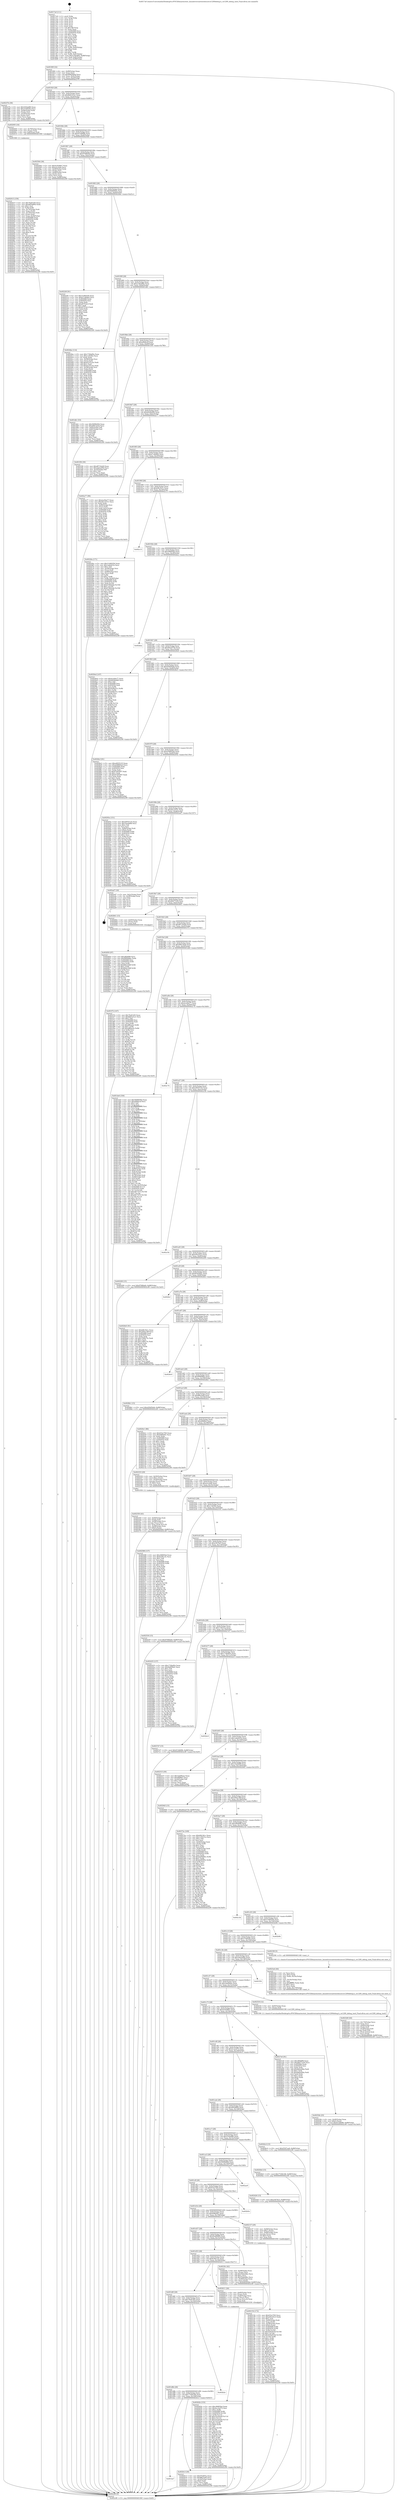 digraph "0x4017a0" {
  label = "0x4017a0 (/mnt/c/Users/mathe/Desktop/tcc/POCII/binaries/extr_linuxdriversnetwirelessstcw1200debug.h_cw1200_debug_txed_Final-ollvm.out::main(0))"
  labelloc = "t"
  node[shape=record]

  Entry [label="",width=0.3,height=0.3,shape=circle,fillcolor=black,style=filled]
  "0x40180f" [label="{
     0x40180f [32]\l
     | [instrs]\l
     &nbsp;&nbsp;0x40180f \<+6\>: mov -0x88(%rbp),%eax\l
     &nbsp;&nbsp;0x401815 \<+2\>: mov %eax,%ecx\l
     &nbsp;&nbsp;0x401817 \<+6\>: sub $0x848264bd,%ecx\l
     &nbsp;&nbsp;0x40181d \<+6\>: mov %eax,-0x9c(%rbp)\l
     &nbsp;&nbsp;0x401823 \<+6\>: mov %ecx,-0xa0(%rbp)\l
     &nbsp;&nbsp;0x401829 \<+6\>: je 000000000040237b \<main+0xbdb\>\l
  }"]
  "0x40237b" [label="{
     0x40237b [36]\l
     | [instrs]\l
     &nbsp;&nbsp;0x40237b \<+5\>: mov $0x535da8f6,%eax\l
     &nbsp;&nbsp;0x402380 \<+5\>: mov $0x374402fe,%ecx\l
     &nbsp;&nbsp;0x402385 \<+4\>: mov -0x48(%rbp),%rdx\l
     &nbsp;&nbsp;0x402389 \<+2\>: mov (%rdx),%esi\l
     &nbsp;&nbsp;0x40238b \<+4\>: mov -0x50(%rbp),%rdx\l
     &nbsp;&nbsp;0x40238f \<+2\>: cmp (%rdx),%esi\l
     &nbsp;&nbsp;0x402391 \<+3\>: cmovl %ecx,%eax\l
     &nbsp;&nbsp;0x402394 \<+6\>: mov %eax,-0x88(%rbp)\l
     &nbsp;&nbsp;0x40239a \<+5\>: jmp 0000000000402c89 \<main+0x14e9\>\l
  }"]
  "0x40182f" [label="{
     0x40182f [28]\l
     | [instrs]\l
     &nbsp;&nbsp;0x40182f \<+5\>: jmp 0000000000401834 \<main+0x94\>\l
     &nbsp;&nbsp;0x401834 \<+6\>: mov -0x9c(%rbp),%eax\l
     &nbsp;&nbsp;0x40183a \<+5\>: sub $0x8b81d1a1,%eax\l
     &nbsp;&nbsp;0x40183f \<+6\>: mov %eax,-0xa4(%rbp)\l
     &nbsp;&nbsp;0x401845 \<+6\>: je 0000000000402005 \<main+0x865\>\l
  }"]
  Exit [label="",width=0.3,height=0.3,shape=circle,fillcolor=black,style=filled,peripheries=2]
  "0x402005" [label="{
     0x402005 [16]\l
     | [instrs]\l
     &nbsp;&nbsp;0x402005 \<+4\>: mov -0x78(%rbp),%rax\l
     &nbsp;&nbsp;0x402009 \<+3\>: mov (%rax),%rax\l
     &nbsp;&nbsp;0x40200c \<+4\>: mov 0x8(%rax),%rdi\l
     &nbsp;&nbsp;0x402010 \<+5\>: call 0000000000401060 \<atoi@plt\>\l
     | [calls]\l
     &nbsp;&nbsp;0x401060 \{1\} (unknown)\l
  }"]
  "0x40184b" [label="{
     0x40184b [28]\l
     | [instrs]\l
     &nbsp;&nbsp;0x40184b \<+5\>: jmp 0000000000401850 \<main+0xb0\>\l
     &nbsp;&nbsp;0x401850 \<+6\>: mov -0x9c(%rbp),%eax\l
     &nbsp;&nbsp;0x401856 \<+5\>: sub $0x915dfd96,%eax\l
     &nbsp;&nbsp;0x40185b \<+6\>: mov %eax,-0xa8(%rbp)\l
     &nbsp;&nbsp;0x401861 \<+6\>: je 0000000000402564 \<main+0xdc4\>\l
  }"]
  "0x402850" [label="{
     0x402850 [97]\l
     | [instrs]\l
     &nbsp;&nbsp;0x402850 \<+5\>: mov $0x2ff26f98,%ecx\l
     &nbsp;&nbsp;0x402855 \<+5\>: mov $0xf99908be,%edx\l
     &nbsp;&nbsp;0x40285a \<+7\>: mov 0x405068,%esi\l
     &nbsp;&nbsp;0x402861 \<+8\>: mov 0x405054,%r8d\l
     &nbsp;&nbsp;0x402869 \<+3\>: mov %esi,%r9d\l
     &nbsp;&nbsp;0x40286c \<+7\>: add $0xfb9a16d8,%r9d\l
     &nbsp;&nbsp;0x402873 \<+4\>: sub $0x1,%r9d\l
     &nbsp;&nbsp;0x402877 \<+7\>: sub $0xfb9a16d8,%r9d\l
     &nbsp;&nbsp;0x40287e \<+4\>: imul %r9d,%esi\l
     &nbsp;&nbsp;0x402882 \<+3\>: and $0x1,%esi\l
     &nbsp;&nbsp;0x402885 \<+3\>: cmp $0x0,%esi\l
     &nbsp;&nbsp;0x402888 \<+4\>: sete %r10b\l
     &nbsp;&nbsp;0x40288c \<+4\>: cmp $0xa,%r8d\l
     &nbsp;&nbsp;0x402890 \<+4\>: setl %r11b\l
     &nbsp;&nbsp;0x402894 \<+3\>: mov %r10b,%bl\l
     &nbsp;&nbsp;0x402897 \<+3\>: and %r11b,%bl\l
     &nbsp;&nbsp;0x40289a \<+3\>: xor %r11b,%r10b\l
     &nbsp;&nbsp;0x40289d \<+3\>: or %r10b,%bl\l
     &nbsp;&nbsp;0x4028a0 \<+3\>: test $0x1,%bl\l
     &nbsp;&nbsp;0x4028a3 \<+3\>: cmovne %edx,%ecx\l
     &nbsp;&nbsp;0x4028a6 \<+6\>: mov %ecx,-0x88(%rbp)\l
     &nbsp;&nbsp;0x4028ac \<+5\>: jmp 0000000000402c89 \<main+0x14e9\>\l
  }"]
  "0x402564" [label="{
     0x402564 [36]\l
     | [instrs]\l
     &nbsp;&nbsp;0x402564 \<+5\>: mov $0x4c93d6b7,%eax\l
     &nbsp;&nbsp;0x402569 \<+5\>: mov $0xa2c2ebb,%ecx\l
     &nbsp;&nbsp;0x40256e \<+4\>: mov -0x40(%rbp),%rdx\l
     &nbsp;&nbsp;0x402572 \<+2\>: mov (%rdx),%esi\l
     &nbsp;&nbsp;0x402574 \<+4\>: mov -0x68(%rbp),%rdx\l
     &nbsp;&nbsp;0x402578 \<+2\>: cmp (%rdx),%esi\l
     &nbsp;&nbsp;0x40257a \<+3\>: cmovl %ecx,%eax\l
     &nbsp;&nbsp;0x40257d \<+6\>: mov %eax,-0x88(%rbp)\l
     &nbsp;&nbsp;0x402583 \<+5\>: jmp 0000000000402c89 \<main+0x14e9\>\l
  }"]
  "0x401867" [label="{
     0x401867 [28]\l
     | [instrs]\l
     &nbsp;&nbsp;0x401867 \<+5\>: jmp 000000000040186c \<main+0xcc\>\l
     &nbsp;&nbsp;0x40186c \<+6\>: mov -0x9c(%rbp),%eax\l
     &nbsp;&nbsp;0x401872 \<+5\>: sub $0x9768fab0,%eax\l
     &nbsp;&nbsp;0x401877 \<+6\>: mov %eax,-0xac(%rbp)\l
     &nbsp;&nbsp;0x40187d \<+6\>: je 000000000040220f \<main+0xa6f\>\l
  }"]
  "0x40262b" [label="{
     0x40262b [153]\l
     | [instrs]\l
     &nbsp;&nbsp;0x40262b \<+5\>: mov $0xc86f65bd,%edx\l
     &nbsp;&nbsp;0x402630 \<+5\>: mov $0x4cc2e472,%esi\l
     &nbsp;&nbsp;0x402635 \<+3\>: mov $0x1,%r8b\l
     &nbsp;&nbsp;0x402638 \<+8\>: mov 0x405068,%r9d\l
     &nbsp;&nbsp;0x402640 \<+8\>: mov 0x405054,%r10d\l
     &nbsp;&nbsp;0x402648 \<+3\>: mov %r9d,%r11d\l
     &nbsp;&nbsp;0x40264b \<+7\>: add $0x23a3d3e8,%r11d\l
     &nbsp;&nbsp;0x402652 \<+4\>: sub $0x1,%r11d\l
     &nbsp;&nbsp;0x402656 \<+7\>: sub $0x23a3d3e8,%r11d\l
     &nbsp;&nbsp;0x40265d \<+4\>: imul %r11d,%r9d\l
     &nbsp;&nbsp;0x402661 \<+4\>: and $0x1,%r9d\l
     &nbsp;&nbsp;0x402665 \<+4\>: cmp $0x0,%r9d\l
     &nbsp;&nbsp;0x402669 \<+3\>: sete %bl\l
     &nbsp;&nbsp;0x40266c \<+4\>: cmp $0xa,%r10d\l
     &nbsp;&nbsp;0x402670 \<+4\>: setl %r14b\l
     &nbsp;&nbsp;0x402674 \<+3\>: mov %bl,%r15b\l
     &nbsp;&nbsp;0x402677 \<+4\>: xor $0xff,%r15b\l
     &nbsp;&nbsp;0x40267b \<+3\>: mov %r14b,%r12b\l
     &nbsp;&nbsp;0x40267e \<+4\>: xor $0xff,%r12b\l
     &nbsp;&nbsp;0x402682 \<+4\>: xor $0x1,%r8b\l
     &nbsp;&nbsp;0x402686 \<+3\>: mov %r15b,%r13b\l
     &nbsp;&nbsp;0x402689 \<+4\>: and $0xff,%r13b\l
     &nbsp;&nbsp;0x40268d \<+3\>: and %r8b,%bl\l
     &nbsp;&nbsp;0x402690 \<+3\>: mov %r12b,%al\l
     &nbsp;&nbsp;0x402693 \<+2\>: and $0xff,%al\l
     &nbsp;&nbsp;0x402695 \<+3\>: and %r8b,%r14b\l
     &nbsp;&nbsp;0x402698 \<+3\>: or %bl,%r13b\l
     &nbsp;&nbsp;0x40269b \<+3\>: or %r14b,%al\l
     &nbsp;&nbsp;0x40269e \<+3\>: xor %al,%r13b\l
     &nbsp;&nbsp;0x4026a1 \<+3\>: or %r12b,%r15b\l
     &nbsp;&nbsp;0x4026a4 \<+4\>: xor $0xff,%r15b\l
     &nbsp;&nbsp;0x4026a8 \<+4\>: or $0x1,%r8b\l
     &nbsp;&nbsp;0x4026ac \<+3\>: and %r8b,%r15b\l
     &nbsp;&nbsp;0x4026af \<+3\>: or %r15b,%r13b\l
     &nbsp;&nbsp;0x4026b2 \<+4\>: test $0x1,%r13b\l
     &nbsp;&nbsp;0x4026b6 \<+3\>: cmovne %esi,%edx\l
     &nbsp;&nbsp;0x4026b9 \<+6\>: mov %edx,-0x88(%rbp)\l
     &nbsp;&nbsp;0x4026bf \<+5\>: jmp 0000000000402c89 \<main+0x14e9\>\l
  }"]
  "0x40220f" [label="{
     0x40220f [91]\l
     | [instrs]\l
     &nbsp;&nbsp;0x40220f \<+5\>: mov $0x31460256,%eax\l
     &nbsp;&nbsp;0x402214 \<+5\>: mov $0xb7c46db4,%ecx\l
     &nbsp;&nbsp;0x402219 \<+7\>: mov 0x405068,%edx\l
     &nbsp;&nbsp;0x402220 \<+7\>: mov 0x405054,%esi\l
     &nbsp;&nbsp;0x402227 \<+2\>: mov %edx,%edi\l
     &nbsp;&nbsp;0x402229 \<+6\>: add $0xd57f1dc3,%edi\l
     &nbsp;&nbsp;0x40222f \<+3\>: sub $0x1,%edi\l
     &nbsp;&nbsp;0x402232 \<+6\>: sub $0xd57f1dc3,%edi\l
     &nbsp;&nbsp;0x402238 \<+3\>: imul %edi,%edx\l
     &nbsp;&nbsp;0x40223b \<+3\>: and $0x1,%edx\l
     &nbsp;&nbsp;0x40223e \<+3\>: cmp $0x0,%edx\l
     &nbsp;&nbsp;0x402241 \<+4\>: sete %r8b\l
     &nbsp;&nbsp;0x402245 \<+3\>: cmp $0xa,%esi\l
     &nbsp;&nbsp;0x402248 \<+4\>: setl %r9b\l
     &nbsp;&nbsp;0x40224c \<+3\>: mov %r8b,%r10b\l
     &nbsp;&nbsp;0x40224f \<+3\>: and %r9b,%r10b\l
     &nbsp;&nbsp;0x402252 \<+3\>: xor %r9b,%r8b\l
     &nbsp;&nbsp;0x402255 \<+3\>: or %r8b,%r10b\l
     &nbsp;&nbsp;0x402258 \<+4\>: test $0x1,%r10b\l
     &nbsp;&nbsp;0x40225c \<+3\>: cmovne %ecx,%eax\l
     &nbsp;&nbsp;0x40225f \<+6\>: mov %eax,-0x88(%rbp)\l
     &nbsp;&nbsp;0x402265 \<+5\>: jmp 0000000000402c89 \<main+0x14e9\>\l
  }"]
  "0x401883" [label="{
     0x401883 [28]\l
     | [instrs]\l
     &nbsp;&nbsp;0x401883 \<+5\>: jmp 0000000000401888 \<main+0xe8\>\l
     &nbsp;&nbsp;0x401888 \<+6\>: mov -0x9c(%rbp),%eax\l
     &nbsp;&nbsp;0x40188e \<+5\>: sub $0x9ddf56d1,%eax\l
     &nbsp;&nbsp;0x401893 \<+6\>: mov %eax,-0xb0(%rbp)\l
     &nbsp;&nbsp;0x401899 \<+6\>: je 00000000004024be \<main+0xd1e\>\l
  }"]
  "0x40254b" [label="{
     0x40254b [25]\l
     | [instrs]\l
     &nbsp;&nbsp;0x40254b \<+4\>: mov -0x40(%rbp),%rax\l
     &nbsp;&nbsp;0x40254f \<+6\>: movl $0x0,(%rax)\l
     &nbsp;&nbsp;0x402555 \<+10\>: movl $0x915dfd96,-0x88(%rbp)\l
     &nbsp;&nbsp;0x40255f \<+5\>: jmp 0000000000402c89 \<main+0x14e9\>\l
  }"]
  "0x4024be" [label="{
     0x4024be [114]\l
     | [instrs]\l
     &nbsp;&nbsp;0x4024be \<+5\>: mov $0x1728a85e,%eax\l
     &nbsp;&nbsp;0x4024c3 \<+5\>: mov $0xc12b562,%ecx\l
     &nbsp;&nbsp;0x4024c8 \<+2\>: xor %edx,%edx\l
     &nbsp;&nbsp;0x4024ca \<+4\>: mov -0x58(%rbp),%rsi\l
     &nbsp;&nbsp;0x4024ce \<+2\>: mov (%rsi),%edi\l
     &nbsp;&nbsp;0x4024d0 \<+6\>: add $0xb2191a2e,%edi\l
     &nbsp;&nbsp;0x4024d6 \<+3\>: add $0x1,%edi\l
     &nbsp;&nbsp;0x4024d9 \<+6\>: sub $0xb2191a2e,%edi\l
     &nbsp;&nbsp;0x4024df \<+4\>: mov -0x58(%rbp),%rsi\l
     &nbsp;&nbsp;0x4024e3 \<+2\>: mov %edi,(%rsi)\l
     &nbsp;&nbsp;0x4024e5 \<+7\>: mov 0x405068,%edi\l
     &nbsp;&nbsp;0x4024ec \<+8\>: mov 0x405054,%r8d\l
     &nbsp;&nbsp;0x4024f4 \<+3\>: sub $0x1,%edx\l
     &nbsp;&nbsp;0x4024f7 \<+3\>: mov %edi,%r9d\l
     &nbsp;&nbsp;0x4024fa \<+3\>: add %edx,%r9d\l
     &nbsp;&nbsp;0x4024fd \<+4\>: imul %r9d,%edi\l
     &nbsp;&nbsp;0x402501 \<+3\>: and $0x1,%edi\l
     &nbsp;&nbsp;0x402504 \<+3\>: cmp $0x0,%edi\l
     &nbsp;&nbsp;0x402507 \<+4\>: sete %r10b\l
     &nbsp;&nbsp;0x40250b \<+4\>: cmp $0xa,%r8d\l
     &nbsp;&nbsp;0x40250f \<+4\>: setl %r11b\l
     &nbsp;&nbsp;0x402513 \<+3\>: mov %r10b,%bl\l
     &nbsp;&nbsp;0x402516 \<+3\>: and %r11b,%bl\l
     &nbsp;&nbsp;0x402519 \<+3\>: xor %r11b,%r10b\l
     &nbsp;&nbsp;0x40251c \<+3\>: or %r10b,%bl\l
     &nbsp;&nbsp;0x40251f \<+3\>: test $0x1,%bl\l
     &nbsp;&nbsp;0x402522 \<+3\>: cmovne %ecx,%eax\l
     &nbsp;&nbsp;0x402525 \<+6\>: mov %eax,-0x88(%rbp)\l
     &nbsp;&nbsp;0x40252b \<+5\>: jmp 0000000000402c89 \<main+0x14e9\>\l
  }"]
  "0x40189f" [label="{
     0x40189f [28]\l
     | [instrs]\l
     &nbsp;&nbsp;0x40189f \<+5\>: jmp 00000000004018a4 \<main+0x104\>\l
     &nbsp;&nbsp;0x4018a4 \<+6\>: mov -0x9c(%rbp),%eax\l
     &nbsp;&nbsp;0x4018aa \<+5\>: sub $0xa14ba892,%eax\l
     &nbsp;&nbsp;0x4018af \<+6\>: mov %eax,-0xb4(%rbp)\l
     &nbsp;&nbsp;0x4018b5 \<+6\>: je 0000000000401db1 \<main+0x611\>\l
  }"]
  "0x4023d0" [label="{
     0x4023d0 [44]\l
     | [instrs]\l
     &nbsp;&nbsp;0x4023d0 \<+6\>: mov -0x170(%rbp),%ecx\l
     &nbsp;&nbsp;0x4023d6 \<+3\>: imul %eax,%ecx\l
     &nbsp;&nbsp;0x4023d9 \<+4\>: mov -0x60(%rbp),%rdi\l
     &nbsp;&nbsp;0x4023dd \<+3\>: mov (%rdi),%rdi\l
     &nbsp;&nbsp;0x4023e0 \<+4\>: mov -0x58(%rbp),%r8\l
     &nbsp;&nbsp;0x4023e4 \<+3\>: movslq (%r8),%r8\l
     &nbsp;&nbsp;0x4023e7 \<+4\>: mov (%rdi,%r8,8),%rdi\l
     &nbsp;&nbsp;0x4023eb \<+2\>: mov %ecx,(%rdi)\l
     &nbsp;&nbsp;0x4023ed \<+10\>: movl $0x6ba86688,-0x88(%rbp)\l
     &nbsp;&nbsp;0x4023f7 \<+5\>: jmp 0000000000402c89 \<main+0x14e9\>\l
  }"]
  "0x401db1" [label="{
     0x401db1 [53]\l
     | [instrs]\l
     &nbsp;&nbsp;0x401db1 \<+5\>: mov $0x5699b064,%eax\l
     &nbsp;&nbsp;0x401db6 \<+5\>: mov $0xd991abe6,%ecx\l
     &nbsp;&nbsp;0x401dbb \<+6\>: mov -0x82(%rbp),%dl\l
     &nbsp;&nbsp;0x401dc1 \<+7\>: mov -0x81(%rbp),%sil\l
     &nbsp;&nbsp;0x401dc8 \<+3\>: mov %dl,%dil\l
     &nbsp;&nbsp;0x401dcb \<+3\>: and %sil,%dil\l
     &nbsp;&nbsp;0x401dce \<+3\>: xor %sil,%dl\l
     &nbsp;&nbsp;0x401dd1 \<+3\>: or %dl,%dil\l
     &nbsp;&nbsp;0x401dd4 \<+4\>: test $0x1,%dil\l
     &nbsp;&nbsp;0x401dd8 \<+3\>: cmovne %ecx,%eax\l
     &nbsp;&nbsp;0x401ddb \<+6\>: mov %eax,-0x88(%rbp)\l
     &nbsp;&nbsp;0x401de1 \<+5\>: jmp 0000000000402c89 \<main+0x14e9\>\l
  }"]
  "0x4018bb" [label="{
     0x4018bb [28]\l
     | [instrs]\l
     &nbsp;&nbsp;0x4018bb \<+5\>: jmp 00000000004018c0 \<main+0x120\>\l
     &nbsp;&nbsp;0x4018c0 \<+6\>: mov -0x9c(%rbp),%eax\l
     &nbsp;&nbsp;0x4018c6 \<+5\>: sub $0xaf90bcef,%eax\l
     &nbsp;&nbsp;0x4018cb \<+6\>: mov %eax,-0xb8(%rbp)\l
     &nbsp;&nbsp;0x4018d1 \<+6\>: je 0000000000401f36 \<main+0x796\>\l
  }"]
  "0x402c89" [label="{
     0x402c89 [5]\l
     | [instrs]\l
     &nbsp;&nbsp;0x402c89 \<+5\>: jmp 000000000040180f \<main+0x6f\>\l
  }"]
  "0x4017a0" [label="{
     0x4017a0 [111]\l
     | [instrs]\l
     &nbsp;&nbsp;0x4017a0 \<+1\>: push %rbp\l
     &nbsp;&nbsp;0x4017a1 \<+3\>: mov %rsp,%rbp\l
     &nbsp;&nbsp;0x4017a4 \<+2\>: push %r15\l
     &nbsp;&nbsp;0x4017a6 \<+2\>: push %r14\l
     &nbsp;&nbsp;0x4017a8 \<+2\>: push %r13\l
     &nbsp;&nbsp;0x4017aa \<+2\>: push %r12\l
     &nbsp;&nbsp;0x4017ac \<+1\>: push %rbx\l
     &nbsp;&nbsp;0x4017ad \<+7\>: sub $0x168,%rsp\l
     &nbsp;&nbsp;0x4017b4 \<+2\>: xor %eax,%eax\l
     &nbsp;&nbsp;0x4017b6 \<+7\>: mov 0x405068,%ecx\l
     &nbsp;&nbsp;0x4017bd \<+7\>: mov 0x405054,%edx\l
     &nbsp;&nbsp;0x4017c4 \<+3\>: sub $0x1,%eax\l
     &nbsp;&nbsp;0x4017c7 \<+3\>: mov %ecx,%r8d\l
     &nbsp;&nbsp;0x4017ca \<+3\>: add %eax,%r8d\l
     &nbsp;&nbsp;0x4017cd \<+4\>: imul %r8d,%ecx\l
     &nbsp;&nbsp;0x4017d1 \<+3\>: and $0x1,%ecx\l
     &nbsp;&nbsp;0x4017d4 \<+3\>: cmp $0x0,%ecx\l
     &nbsp;&nbsp;0x4017d7 \<+4\>: sete %r9b\l
     &nbsp;&nbsp;0x4017db \<+4\>: and $0x1,%r9b\l
     &nbsp;&nbsp;0x4017df \<+7\>: mov %r9b,-0x82(%rbp)\l
     &nbsp;&nbsp;0x4017e6 \<+3\>: cmp $0xa,%edx\l
     &nbsp;&nbsp;0x4017e9 \<+4\>: setl %r9b\l
     &nbsp;&nbsp;0x4017ed \<+4\>: and $0x1,%r9b\l
     &nbsp;&nbsp;0x4017f1 \<+7\>: mov %r9b,-0x81(%rbp)\l
     &nbsp;&nbsp;0x4017f8 \<+10\>: movl $0xa14ba892,-0x88(%rbp)\l
     &nbsp;&nbsp;0x401802 \<+6\>: mov %edi,-0x8c(%rbp)\l
     &nbsp;&nbsp;0x401808 \<+7\>: mov %rsi,-0x98(%rbp)\l
  }"]
  "0x4023a4" [label="{
     0x4023a4 [44]\l
     | [instrs]\l
     &nbsp;&nbsp;0x4023a4 \<+2\>: xor %ecx,%ecx\l
     &nbsp;&nbsp;0x4023a6 \<+5\>: mov $0x2,%edx\l
     &nbsp;&nbsp;0x4023ab \<+6\>: mov %edx,-0x16c(%rbp)\l
     &nbsp;&nbsp;0x4023b1 \<+1\>: cltd\l
     &nbsp;&nbsp;0x4023b2 \<+6\>: mov -0x16c(%rbp),%esi\l
     &nbsp;&nbsp;0x4023b8 \<+2\>: idiv %esi\l
     &nbsp;&nbsp;0x4023ba \<+6\>: imul $0xfffffffe,%edx,%edx\l
     &nbsp;&nbsp;0x4023c0 \<+3\>: sub $0x1,%ecx\l
     &nbsp;&nbsp;0x4023c3 \<+2\>: sub %ecx,%edx\l
     &nbsp;&nbsp;0x4023c5 \<+6\>: mov %edx,-0x170(%rbp)\l
     &nbsp;&nbsp;0x4023cb \<+5\>: call 0000000000401160 \<next_i\>\l
     | [calls]\l
     &nbsp;&nbsp;0x401160 \{1\} (/mnt/c/Users/mathe/Desktop/tcc/POCII/binaries/extr_linuxdriversnetwirelessstcw1200debug.h_cw1200_debug_txed_Final-ollvm.out::next_i)\l
  }"]
  "0x401f36" [label="{
     0x401f36 [30]\l
     | [instrs]\l
     &nbsp;&nbsp;0x401f36 \<+5\>: mov $0xd8716eb9,%eax\l
     &nbsp;&nbsp;0x401f3b \<+5\>: mov $0x3ab2a494,%ecx\l
     &nbsp;&nbsp;0x401f40 \<+3\>: mov -0x35(%rbp),%dl\l
     &nbsp;&nbsp;0x401f43 \<+3\>: test $0x1,%dl\l
     &nbsp;&nbsp;0x401f46 \<+3\>: cmovne %ecx,%eax\l
     &nbsp;&nbsp;0x401f49 \<+6\>: mov %eax,-0x88(%rbp)\l
     &nbsp;&nbsp;0x401f4f \<+5\>: jmp 0000000000402c89 \<main+0x14e9\>\l
  }"]
  "0x4018d7" [label="{
     0x4018d7 [28]\l
     | [instrs]\l
     &nbsp;&nbsp;0x4018d7 \<+5\>: jmp 00000000004018dc \<main+0x13c\>\l
     &nbsp;&nbsp;0x4018dc \<+6\>: mov -0x9c(%rbp),%eax\l
     &nbsp;&nbsp;0x4018e2 \<+5\>: sub $0xb628eb89,%eax\l
     &nbsp;&nbsp;0x4018e7 \<+6\>: mov %eax,-0xbc(%rbp)\l
     &nbsp;&nbsp;0x4018ed \<+6\>: je 0000000000402a77 \<main+0x12d7\>\l
  }"]
  "0x402350" [label="{
     0x402350 [43]\l
     | [instrs]\l
     &nbsp;&nbsp;0x402350 \<+4\>: mov -0x60(%rbp),%rdi\l
     &nbsp;&nbsp;0x402354 \<+3\>: mov (%rdi),%rdi\l
     &nbsp;&nbsp;0x402357 \<+4\>: mov -0x58(%rbp),%rcx\l
     &nbsp;&nbsp;0x40235b \<+3\>: movslq (%rcx),%rcx\l
     &nbsp;&nbsp;0x40235e \<+4\>: mov %rax,(%rdi,%rcx,8)\l
     &nbsp;&nbsp;0x402362 \<+4\>: mov -0x48(%rbp),%rax\l
     &nbsp;&nbsp;0x402366 \<+6\>: movl $0x0,(%rax)\l
     &nbsp;&nbsp;0x40236c \<+10\>: movl $0x848264bd,-0x88(%rbp)\l
     &nbsp;&nbsp;0x402376 \<+5\>: jmp 0000000000402c89 \<main+0x14e9\>\l
  }"]
  "0x402a77" [label="{
     0x402a77 [96]\l
     | [instrs]\l
     &nbsp;&nbsp;0x402a77 \<+5\>: mov $0xdce9da77,%eax\l
     &nbsp;&nbsp;0x402a7c \<+5\>: mov $0xd41ed151,%ecx\l
     &nbsp;&nbsp;0x402a81 \<+2\>: xor %edx,%edx\l
     &nbsp;&nbsp;0x402a83 \<+4\>: mov -0x80(%rbp),%rsi\l
     &nbsp;&nbsp;0x402a87 \<+2\>: mov (%rsi),%edi\l
     &nbsp;&nbsp;0x402a89 \<+3\>: mov %edi,-0x2c(%rbp)\l
     &nbsp;&nbsp;0x402a8c \<+7\>: mov 0x405068,%edi\l
     &nbsp;&nbsp;0x402a93 \<+8\>: mov 0x405054,%r8d\l
     &nbsp;&nbsp;0x402a9b \<+3\>: sub $0x1,%edx\l
     &nbsp;&nbsp;0x402a9e \<+3\>: mov %edi,%r9d\l
     &nbsp;&nbsp;0x402aa1 \<+3\>: add %edx,%r9d\l
     &nbsp;&nbsp;0x402aa4 \<+4\>: imul %r9d,%edi\l
     &nbsp;&nbsp;0x402aa8 \<+3\>: and $0x1,%edi\l
     &nbsp;&nbsp;0x402aab \<+3\>: cmp $0x0,%edi\l
     &nbsp;&nbsp;0x402aae \<+4\>: sete %r10b\l
     &nbsp;&nbsp;0x402ab2 \<+4\>: cmp $0xa,%r8d\l
     &nbsp;&nbsp;0x402ab6 \<+4\>: setl %r11b\l
     &nbsp;&nbsp;0x402aba \<+3\>: mov %r10b,%bl\l
     &nbsp;&nbsp;0x402abd \<+3\>: and %r11b,%bl\l
     &nbsp;&nbsp;0x402ac0 \<+3\>: xor %r11b,%r10b\l
     &nbsp;&nbsp;0x402ac3 \<+3\>: or %r10b,%bl\l
     &nbsp;&nbsp;0x402ac6 \<+3\>: test $0x1,%bl\l
     &nbsp;&nbsp;0x402ac9 \<+3\>: cmovne %ecx,%eax\l
     &nbsp;&nbsp;0x402acc \<+6\>: mov %eax,-0x88(%rbp)\l
     &nbsp;&nbsp;0x402ad2 \<+5\>: jmp 0000000000402c89 \<main+0x14e9\>\l
  }"]
  "0x4018f3" [label="{
     0x4018f3 [28]\l
     | [instrs]\l
     &nbsp;&nbsp;0x4018f3 \<+5\>: jmp 00000000004018f8 \<main+0x158\>\l
     &nbsp;&nbsp;0x4018f8 \<+6\>: mov -0x9c(%rbp),%eax\l
     &nbsp;&nbsp;0x4018fe \<+5\>: sub $0xb7c46db4,%eax\l
     &nbsp;&nbsp;0x401903 \<+6\>: mov %eax,-0xc0(%rbp)\l
     &nbsp;&nbsp;0x401909 \<+6\>: je 000000000040226a \<main+0xaca\>\l
  }"]
  "0x402154" [label="{
     0x402154 [172]\l
     | [instrs]\l
     &nbsp;&nbsp;0x402154 \<+5\>: mov $0x633a75f3,%ecx\l
     &nbsp;&nbsp;0x402159 \<+5\>: mov $0xe95a55c3,%edx\l
     &nbsp;&nbsp;0x40215e \<+3\>: mov $0x1,%sil\l
     &nbsp;&nbsp;0x402161 \<+4\>: mov -0x60(%rbp),%rdi\l
     &nbsp;&nbsp;0x402165 \<+3\>: mov %rax,(%rdi)\l
     &nbsp;&nbsp;0x402168 \<+4\>: mov -0x58(%rbp),%rax\l
     &nbsp;&nbsp;0x40216c \<+6\>: movl $0x0,(%rax)\l
     &nbsp;&nbsp;0x402172 \<+8\>: mov 0x405068,%r8d\l
     &nbsp;&nbsp;0x40217a \<+8\>: mov 0x405054,%r9d\l
     &nbsp;&nbsp;0x402182 \<+3\>: mov %r8d,%r10d\l
     &nbsp;&nbsp;0x402185 \<+7\>: sub $0x430a933d,%r10d\l
     &nbsp;&nbsp;0x40218c \<+4\>: sub $0x1,%r10d\l
     &nbsp;&nbsp;0x402190 \<+7\>: add $0x430a933d,%r10d\l
     &nbsp;&nbsp;0x402197 \<+4\>: imul %r10d,%r8d\l
     &nbsp;&nbsp;0x40219b \<+4\>: and $0x1,%r8d\l
     &nbsp;&nbsp;0x40219f \<+4\>: cmp $0x0,%r8d\l
     &nbsp;&nbsp;0x4021a3 \<+4\>: sete %r11b\l
     &nbsp;&nbsp;0x4021a7 \<+4\>: cmp $0xa,%r9d\l
     &nbsp;&nbsp;0x4021ab \<+3\>: setl %bl\l
     &nbsp;&nbsp;0x4021ae \<+3\>: mov %r11b,%r14b\l
     &nbsp;&nbsp;0x4021b1 \<+4\>: xor $0xff,%r14b\l
     &nbsp;&nbsp;0x4021b5 \<+3\>: mov %bl,%r15b\l
     &nbsp;&nbsp;0x4021b8 \<+4\>: xor $0xff,%r15b\l
     &nbsp;&nbsp;0x4021bc \<+4\>: xor $0x0,%sil\l
     &nbsp;&nbsp;0x4021c0 \<+3\>: mov %r14b,%r12b\l
     &nbsp;&nbsp;0x4021c3 \<+4\>: and $0x0,%r12b\l
     &nbsp;&nbsp;0x4021c7 \<+3\>: and %sil,%r11b\l
     &nbsp;&nbsp;0x4021ca \<+3\>: mov %r15b,%r13b\l
     &nbsp;&nbsp;0x4021cd \<+4\>: and $0x0,%r13b\l
     &nbsp;&nbsp;0x4021d1 \<+3\>: and %sil,%bl\l
     &nbsp;&nbsp;0x4021d4 \<+3\>: or %r11b,%r12b\l
     &nbsp;&nbsp;0x4021d7 \<+3\>: or %bl,%r13b\l
     &nbsp;&nbsp;0x4021da \<+3\>: xor %r13b,%r12b\l
     &nbsp;&nbsp;0x4021dd \<+3\>: or %r15b,%r14b\l
     &nbsp;&nbsp;0x4021e0 \<+4\>: xor $0xff,%r14b\l
     &nbsp;&nbsp;0x4021e4 \<+4\>: or $0x0,%sil\l
     &nbsp;&nbsp;0x4021e8 \<+3\>: and %sil,%r14b\l
     &nbsp;&nbsp;0x4021eb \<+3\>: or %r14b,%r12b\l
     &nbsp;&nbsp;0x4021ee \<+4\>: test $0x1,%r12b\l
     &nbsp;&nbsp;0x4021f2 \<+3\>: cmovne %edx,%ecx\l
     &nbsp;&nbsp;0x4021f5 \<+6\>: mov %ecx,-0x88(%rbp)\l
     &nbsp;&nbsp;0x4021fb \<+5\>: jmp 0000000000402c89 \<main+0x14e9\>\l
  }"]
  "0x40226a" [label="{
     0x40226a [171]\l
     | [instrs]\l
     &nbsp;&nbsp;0x40226a \<+5\>: mov $0x31460256,%eax\l
     &nbsp;&nbsp;0x40226f \<+5\>: mov $0x1abb421b,%ecx\l
     &nbsp;&nbsp;0x402274 \<+2\>: mov $0x1,%dl\l
     &nbsp;&nbsp;0x402276 \<+4\>: mov -0x58(%rbp),%rsi\l
     &nbsp;&nbsp;0x40227a \<+2\>: mov (%rsi),%edi\l
     &nbsp;&nbsp;0x40227c \<+4\>: mov -0x68(%rbp),%rsi\l
     &nbsp;&nbsp;0x402280 \<+2\>: cmp (%rsi),%edi\l
     &nbsp;&nbsp;0x402282 \<+4\>: setl %r8b\l
     &nbsp;&nbsp;0x402286 \<+4\>: and $0x1,%r8b\l
     &nbsp;&nbsp;0x40228a \<+4\>: mov %r8b,-0x2d(%rbp)\l
     &nbsp;&nbsp;0x40228e \<+7\>: mov 0x405068,%edi\l
     &nbsp;&nbsp;0x402295 \<+8\>: mov 0x405054,%r9d\l
     &nbsp;&nbsp;0x40229d \<+3\>: mov %edi,%r10d\l
     &nbsp;&nbsp;0x4022a0 \<+7\>: add $0xb7462dab,%r10d\l
     &nbsp;&nbsp;0x4022a7 \<+4\>: sub $0x1,%r10d\l
     &nbsp;&nbsp;0x4022ab \<+7\>: sub $0xb7462dab,%r10d\l
     &nbsp;&nbsp;0x4022b2 \<+4\>: imul %r10d,%edi\l
     &nbsp;&nbsp;0x4022b6 \<+3\>: and $0x1,%edi\l
     &nbsp;&nbsp;0x4022b9 \<+3\>: cmp $0x0,%edi\l
     &nbsp;&nbsp;0x4022bc \<+4\>: sete %r8b\l
     &nbsp;&nbsp;0x4022c0 \<+4\>: cmp $0xa,%r9d\l
     &nbsp;&nbsp;0x4022c4 \<+4\>: setl %r11b\l
     &nbsp;&nbsp;0x4022c8 \<+3\>: mov %r8b,%bl\l
     &nbsp;&nbsp;0x4022cb \<+3\>: xor $0xff,%bl\l
     &nbsp;&nbsp;0x4022ce \<+3\>: mov %r11b,%r14b\l
     &nbsp;&nbsp;0x4022d1 \<+4\>: xor $0xff,%r14b\l
     &nbsp;&nbsp;0x4022d5 \<+3\>: xor $0x1,%dl\l
     &nbsp;&nbsp;0x4022d8 \<+3\>: mov %bl,%r15b\l
     &nbsp;&nbsp;0x4022db \<+4\>: and $0xff,%r15b\l
     &nbsp;&nbsp;0x4022df \<+3\>: and %dl,%r8b\l
     &nbsp;&nbsp;0x4022e2 \<+3\>: mov %r14b,%r12b\l
     &nbsp;&nbsp;0x4022e5 \<+4\>: and $0xff,%r12b\l
     &nbsp;&nbsp;0x4022e9 \<+3\>: and %dl,%r11b\l
     &nbsp;&nbsp;0x4022ec \<+3\>: or %r8b,%r15b\l
     &nbsp;&nbsp;0x4022ef \<+3\>: or %r11b,%r12b\l
     &nbsp;&nbsp;0x4022f2 \<+3\>: xor %r12b,%r15b\l
     &nbsp;&nbsp;0x4022f5 \<+3\>: or %r14b,%bl\l
     &nbsp;&nbsp;0x4022f8 \<+3\>: xor $0xff,%bl\l
     &nbsp;&nbsp;0x4022fb \<+3\>: or $0x1,%dl\l
     &nbsp;&nbsp;0x4022fe \<+2\>: and %dl,%bl\l
     &nbsp;&nbsp;0x402300 \<+3\>: or %bl,%r15b\l
     &nbsp;&nbsp;0x402303 \<+4\>: test $0x1,%r15b\l
     &nbsp;&nbsp;0x402307 \<+3\>: cmovne %ecx,%eax\l
     &nbsp;&nbsp;0x40230a \<+6\>: mov %eax,-0x88(%rbp)\l
     &nbsp;&nbsp;0x402310 \<+5\>: jmp 0000000000402c89 \<main+0x14e9\>\l
  }"]
  "0x40190f" [label="{
     0x40190f [28]\l
     | [instrs]\l
     &nbsp;&nbsp;0x40190f \<+5\>: jmp 0000000000401914 \<main+0x174\>\l
     &nbsp;&nbsp;0x401914 \<+6\>: mov -0x9c(%rbp),%eax\l
     &nbsp;&nbsp;0x40191a \<+5\>: sub $0xb9fc3b1c,%eax\l
     &nbsp;&nbsp;0x40191f \<+6\>: mov %eax,-0xc4(%rbp)\l
     &nbsp;&nbsp;0x401925 \<+6\>: je 0000000000402c13 \<main+0x1473\>\l
  }"]
  "0x401da7" [label="{
     0x401da7\l
  }", style=dashed]
  "0x402c13" [label="{
     0x402c13\l
  }", style=dashed]
  "0x40192b" [label="{
     0x40192b [28]\l
     | [instrs]\l
     &nbsp;&nbsp;0x40192b \<+5\>: jmp 0000000000401930 \<main+0x190\>\l
     &nbsp;&nbsp;0x401930 \<+6\>: mov -0x9c(%rbp),%eax\l
     &nbsp;&nbsp;0x401936 \<+5\>: sub $0xc86f65bd,%eax\l
     &nbsp;&nbsp;0x40193b \<+6\>: mov %eax,-0xc8(%rbp)\l
     &nbsp;&nbsp;0x401941 \<+6\>: je 0000000000402bea \<main+0x144a\>\l
  }"]
  "0x4020c3" [label="{
     0x4020c3 [30]\l
     | [instrs]\l
     &nbsp;&nbsp;0x4020c3 \<+5\>: mov $0xf7fa803a,%eax\l
     &nbsp;&nbsp;0x4020c8 \<+5\>: mov $0xff8e2a6d,%ecx\l
     &nbsp;&nbsp;0x4020cd \<+3\>: mov -0x34(%rbp),%edx\l
     &nbsp;&nbsp;0x4020d0 \<+3\>: cmp $0x0,%edx\l
     &nbsp;&nbsp;0x4020d3 \<+3\>: cmove %ecx,%eax\l
     &nbsp;&nbsp;0x4020d6 \<+6\>: mov %eax,-0x88(%rbp)\l
     &nbsp;&nbsp;0x4020dc \<+5\>: jmp 0000000000402c89 \<main+0x14e9\>\l
  }"]
  "0x402bea" [label="{
     0x402bea\l
  }", style=dashed]
  "0x401947" [label="{
     0x401947 [28]\l
     | [instrs]\l
     &nbsp;&nbsp;0x401947 \<+5\>: jmp 000000000040194c \<main+0x1ac\>\l
     &nbsp;&nbsp;0x40194c \<+6\>: mov -0x9c(%rbp),%eax\l
     &nbsp;&nbsp;0x401952 \<+5\>: sub $0xd0eed754,%eax\l
     &nbsp;&nbsp;0x401957 \<+6\>: mov %eax,-0xcc(%rbp)\l
     &nbsp;&nbsp;0x40195d \<+6\>: je 00000000004029e4 \<main+0x1244\>\l
  }"]
  "0x401d8b" [label="{
     0x401d8b [28]\l
     | [instrs]\l
     &nbsp;&nbsp;0x401d8b \<+5\>: jmp 0000000000401d90 \<main+0x5f0\>\l
     &nbsp;&nbsp;0x401d90 \<+6\>: mov -0x9c(%rbp),%eax\l
     &nbsp;&nbsp;0x401d96 \<+5\>: sub $0x7720b166,%eax\l
     &nbsp;&nbsp;0x401d9b \<+6\>: mov %eax,-0x168(%rbp)\l
     &nbsp;&nbsp;0x401da1 \<+6\>: je 00000000004020c3 \<main+0x923\>\l
  }"]
  "0x4029e4" [label="{
     0x4029e4 [147]\l
     | [instrs]\l
     &nbsp;&nbsp;0x4029e4 \<+5\>: mov $0xdce9da77,%eax\l
     &nbsp;&nbsp;0x4029e9 \<+5\>: mov $0xb628eb89,%ecx\l
     &nbsp;&nbsp;0x4029ee \<+2\>: mov $0x1,%dl\l
     &nbsp;&nbsp;0x4029f0 \<+7\>: mov 0x405068,%esi\l
     &nbsp;&nbsp;0x4029f7 \<+7\>: mov 0x405054,%edi\l
     &nbsp;&nbsp;0x4029fe \<+3\>: mov %esi,%r8d\l
     &nbsp;&nbsp;0x402a01 \<+7\>: add $0x429ba51c,%r8d\l
     &nbsp;&nbsp;0x402a08 \<+4\>: sub $0x1,%r8d\l
     &nbsp;&nbsp;0x402a0c \<+7\>: sub $0x429ba51c,%r8d\l
     &nbsp;&nbsp;0x402a13 \<+4\>: imul %r8d,%esi\l
     &nbsp;&nbsp;0x402a17 \<+3\>: and $0x1,%esi\l
     &nbsp;&nbsp;0x402a1a \<+3\>: cmp $0x0,%esi\l
     &nbsp;&nbsp;0x402a1d \<+4\>: sete %r9b\l
     &nbsp;&nbsp;0x402a21 \<+3\>: cmp $0xa,%edi\l
     &nbsp;&nbsp;0x402a24 \<+4\>: setl %r10b\l
     &nbsp;&nbsp;0x402a28 \<+3\>: mov %r9b,%r11b\l
     &nbsp;&nbsp;0x402a2b \<+4\>: xor $0xff,%r11b\l
     &nbsp;&nbsp;0x402a2f \<+3\>: mov %r10b,%bl\l
     &nbsp;&nbsp;0x402a32 \<+3\>: xor $0xff,%bl\l
     &nbsp;&nbsp;0x402a35 \<+3\>: xor $0x0,%dl\l
     &nbsp;&nbsp;0x402a38 \<+3\>: mov %r11b,%r14b\l
     &nbsp;&nbsp;0x402a3b \<+4\>: and $0x0,%r14b\l
     &nbsp;&nbsp;0x402a3f \<+3\>: and %dl,%r9b\l
     &nbsp;&nbsp;0x402a42 \<+3\>: mov %bl,%r15b\l
     &nbsp;&nbsp;0x402a45 \<+4\>: and $0x0,%r15b\l
     &nbsp;&nbsp;0x402a49 \<+3\>: and %dl,%r10b\l
     &nbsp;&nbsp;0x402a4c \<+3\>: or %r9b,%r14b\l
     &nbsp;&nbsp;0x402a4f \<+3\>: or %r10b,%r15b\l
     &nbsp;&nbsp;0x402a52 \<+3\>: xor %r15b,%r14b\l
     &nbsp;&nbsp;0x402a55 \<+3\>: or %bl,%r11b\l
     &nbsp;&nbsp;0x402a58 \<+4\>: xor $0xff,%r11b\l
     &nbsp;&nbsp;0x402a5c \<+3\>: or $0x0,%dl\l
     &nbsp;&nbsp;0x402a5f \<+3\>: and %dl,%r11b\l
     &nbsp;&nbsp;0x402a62 \<+3\>: or %r11b,%r14b\l
     &nbsp;&nbsp;0x402a65 \<+4\>: test $0x1,%r14b\l
     &nbsp;&nbsp;0x402a69 \<+3\>: cmovne %ecx,%eax\l
     &nbsp;&nbsp;0x402a6c \<+6\>: mov %eax,-0x88(%rbp)\l
     &nbsp;&nbsp;0x402a72 \<+5\>: jmp 0000000000402c89 \<main+0x14e9\>\l
  }"]
  "0x401963" [label="{
     0x401963 [28]\l
     | [instrs]\l
     &nbsp;&nbsp;0x401963 \<+5\>: jmp 0000000000401968 \<main+0x1c8\>\l
     &nbsp;&nbsp;0x401968 \<+6\>: mov -0x9c(%rbp),%eax\l
     &nbsp;&nbsp;0x40196e \<+5\>: sub $0xd29d5b4d,%eax\l
     &nbsp;&nbsp;0x401973 \<+6\>: mov %eax,-0xd0(%rbp)\l
     &nbsp;&nbsp;0x401979 \<+6\>: je 00000000004028e3 \<main+0x1143\>\l
  }"]
  "0x402b2e" [label="{
     0x402b2e\l
  }", style=dashed]
  "0x4028e3" [label="{
     0x4028e3 [91]\l
     | [instrs]\l
     &nbsp;&nbsp;0x4028e3 \<+5\>: mov $0xe6935125,%eax\l
     &nbsp;&nbsp;0x4028e8 \<+5\>: mov $0xd38865ad,%ecx\l
     &nbsp;&nbsp;0x4028ed \<+7\>: mov 0x405068,%edx\l
     &nbsp;&nbsp;0x4028f4 \<+7\>: mov 0x405054,%esi\l
     &nbsp;&nbsp;0x4028fb \<+2\>: mov %edx,%edi\l
     &nbsp;&nbsp;0x4028fd \<+6\>: sub $0x67d42007,%edi\l
     &nbsp;&nbsp;0x402903 \<+3\>: sub $0x1,%edi\l
     &nbsp;&nbsp;0x402906 \<+6\>: add $0x67d42007,%edi\l
     &nbsp;&nbsp;0x40290c \<+3\>: imul %edi,%edx\l
     &nbsp;&nbsp;0x40290f \<+3\>: and $0x1,%edx\l
     &nbsp;&nbsp;0x402912 \<+3\>: cmp $0x0,%edx\l
     &nbsp;&nbsp;0x402915 \<+4\>: sete %r8b\l
     &nbsp;&nbsp;0x402919 \<+3\>: cmp $0xa,%esi\l
     &nbsp;&nbsp;0x40291c \<+4\>: setl %r9b\l
     &nbsp;&nbsp;0x402920 \<+3\>: mov %r8b,%r10b\l
     &nbsp;&nbsp;0x402923 \<+3\>: and %r9b,%r10b\l
     &nbsp;&nbsp;0x402926 \<+3\>: xor %r9b,%r8b\l
     &nbsp;&nbsp;0x402929 \<+3\>: or %r8b,%r10b\l
     &nbsp;&nbsp;0x40292c \<+4\>: test $0x1,%r10b\l
     &nbsp;&nbsp;0x402930 \<+3\>: cmovne %ecx,%eax\l
     &nbsp;&nbsp;0x402933 \<+6\>: mov %eax,-0x88(%rbp)\l
     &nbsp;&nbsp;0x402939 \<+5\>: jmp 0000000000402c89 \<main+0x14e9\>\l
  }"]
  "0x40197f" [label="{
     0x40197f [28]\l
     | [instrs]\l
     &nbsp;&nbsp;0x40197f \<+5\>: jmp 0000000000401984 \<main+0x1e4\>\l
     &nbsp;&nbsp;0x401984 \<+6\>: mov -0x9c(%rbp),%eax\l
     &nbsp;&nbsp;0x40198a \<+5\>: sub $0xd38865ad,%eax\l
     &nbsp;&nbsp;0x40198f \<+6\>: mov %eax,-0xd4(%rbp)\l
     &nbsp;&nbsp;0x401995 \<+6\>: je 000000000040293e \<main+0x119e\>\l
  }"]
  "0x401d6f" [label="{
     0x401d6f [28]\l
     | [instrs]\l
     &nbsp;&nbsp;0x401d6f \<+5\>: jmp 0000000000401d74 \<main+0x5d4\>\l
     &nbsp;&nbsp;0x401d74 \<+6\>: mov -0x9c(%rbp),%eax\l
     &nbsp;&nbsp;0x401d7a \<+5\>: sub $0x76e814f3,%eax\l
     &nbsp;&nbsp;0x401d7f \<+6\>: mov %eax,-0x164(%rbp)\l
     &nbsp;&nbsp;0x401d85 \<+6\>: je 0000000000402b2e \<main+0x138e\>\l
  }"]
  "0x40293e" [label="{
     0x40293e [151]\l
     | [instrs]\l
     &nbsp;&nbsp;0x40293e \<+5\>: mov $0xe6935125,%eax\l
     &nbsp;&nbsp;0x402943 \<+5\>: mov $0x1fea0d08,%ecx\l
     &nbsp;&nbsp;0x402948 \<+2\>: mov $0x1,%dl\l
     &nbsp;&nbsp;0x40294a \<+2\>: xor %esi,%esi\l
     &nbsp;&nbsp;0x40294c \<+4\>: mov -0x80(%rbp),%rdi\l
     &nbsp;&nbsp;0x402950 \<+6\>: movl $0x0,(%rdi)\l
     &nbsp;&nbsp;0x402956 \<+8\>: mov 0x405068,%r8d\l
     &nbsp;&nbsp;0x40295e \<+8\>: mov 0x405054,%r9d\l
     &nbsp;&nbsp;0x402966 \<+3\>: sub $0x1,%esi\l
     &nbsp;&nbsp;0x402969 \<+3\>: mov %r8d,%r10d\l
     &nbsp;&nbsp;0x40296c \<+3\>: add %esi,%r10d\l
     &nbsp;&nbsp;0x40296f \<+4\>: imul %r10d,%r8d\l
     &nbsp;&nbsp;0x402973 \<+4\>: and $0x1,%r8d\l
     &nbsp;&nbsp;0x402977 \<+4\>: cmp $0x0,%r8d\l
     &nbsp;&nbsp;0x40297b \<+4\>: sete %r11b\l
     &nbsp;&nbsp;0x40297f \<+4\>: cmp $0xa,%r9d\l
     &nbsp;&nbsp;0x402983 \<+3\>: setl %bl\l
     &nbsp;&nbsp;0x402986 \<+3\>: mov %r11b,%r14b\l
     &nbsp;&nbsp;0x402989 \<+4\>: xor $0xff,%r14b\l
     &nbsp;&nbsp;0x40298d \<+3\>: mov %bl,%r15b\l
     &nbsp;&nbsp;0x402990 \<+4\>: xor $0xff,%r15b\l
     &nbsp;&nbsp;0x402994 \<+3\>: xor $0x1,%dl\l
     &nbsp;&nbsp;0x402997 \<+3\>: mov %r14b,%r12b\l
     &nbsp;&nbsp;0x40299a \<+4\>: and $0xff,%r12b\l
     &nbsp;&nbsp;0x40299e \<+3\>: and %dl,%r11b\l
     &nbsp;&nbsp;0x4029a1 \<+3\>: mov %r15b,%r13b\l
     &nbsp;&nbsp;0x4029a4 \<+4\>: and $0xff,%r13b\l
     &nbsp;&nbsp;0x4029a8 \<+2\>: and %dl,%bl\l
     &nbsp;&nbsp;0x4029aa \<+3\>: or %r11b,%r12b\l
     &nbsp;&nbsp;0x4029ad \<+3\>: or %bl,%r13b\l
     &nbsp;&nbsp;0x4029b0 \<+3\>: xor %r13b,%r12b\l
     &nbsp;&nbsp;0x4029b3 \<+3\>: or %r15b,%r14b\l
     &nbsp;&nbsp;0x4029b6 \<+4\>: xor $0xff,%r14b\l
     &nbsp;&nbsp;0x4029ba \<+3\>: or $0x1,%dl\l
     &nbsp;&nbsp;0x4029bd \<+3\>: and %dl,%r14b\l
     &nbsp;&nbsp;0x4029c0 \<+3\>: or %r14b,%r12b\l
     &nbsp;&nbsp;0x4029c3 \<+4\>: test $0x1,%r12b\l
     &nbsp;&nbsp;0x4029c7 \<+3\>: cmovne %ecx,%eax\l
     &nbsp;&nbsp;0x4029ca \<+6\>: mov %eax,-0x88(%rbp)\l
     &nbsp;&nbsp;0x4029d0 \<+5\>: jmp 0000000000402c89 \<main+0x14e9\>\l
  }"]
  "0x40199b" [label="{
     0x40199b [28]\l
     | [instrs]\l
     &nbsp;&nbsp;0x40199b \<+5\>: jmp 00000000004019a0 \<main+0x200\>\l
     &nbsp;&nbsp;0x4019a0 \<+6\>: mov -0x9c(%rbp),%eax\l
     &nbsp;&nbsp;0x4019a6 \<+5\>: sub $0xd41ed151,%eax\l
     &nbsp;&nbsp;0x4019ab \<+6\>: mov %eax,-0xd8(%rbp)\l
     &nbsp;&nbsp;0x4019b1 \<+6\>: je 0000000000402ad7 \<main+0x1337\>\l
  }"]
  "0x402611" [label="{
     0x402611 [26]\l
     | [instrs]\l
     &nbsp;&nbsp;0x402611 \<+4\>: mov -0x60(%rbp),%rax\l
     &nbsp;&nbsp;0x402615 \<+3\>: mov (%rax),%rax\l
     &nbsp;&nbsp;0x402618 \<+4\>: mov -0x40(%rbp),%rcx\l
     &nbsp;&nbsp;0x40261c \<+3\>: movslq (%rcx),%rcx\l
     &nbsp;&nbsp;0x40261f \<+4\>: mov (%rax,%rcx,8),%rax\l
     &nbsp;&nbsp;0x402623 \<+3\>: mov %rax,%rdi\l
     &nbsp;&nbsp;0x402626 \<+5\>: call 0000000000401030 \<free@plt\>\l
     | [calls]\l
     &nbsp;&nbsp;0x401030 \{1\} (unknown)\l
  }"]
  "0x402ad7" [label="{
     0x402ad7 [18]\l
     | [instrs]\l
     &nbsp;&nbsp;0x402ad7 \<+3\>: mov -0x2c(%rbp),%eax\l
     &nbsp;&nbsp;0x402ada \<+4\>: lea -0x28(%rbp),%rsp\l
     &nbsp;&nbsp;0x402ade \<+1\>: pop %rbx\l
     &nbsp;&nbsp;0x402adf \<+2\>: pop %r12\l
     &nbsp;&nbsp;0x402ae1 \<+2\>: pop %r13\l
     &nbsp;&nbsp;0x402ae3 \<+2\>: pop %r14\l
     &nbsp;&nbsp;0x402ae5 \<+2\>: pop %r15\l
     &nbsp;&nbsp;0x402ae7 \<+1\>: pop %rbp\l
     &nbsp;&nbsp;0x402ae8 \<+1\>: ret\l
  }"]
  "0x4019b7" [label="{
     0x4019b7 [28]\l
     | [instrs]\l
     &nbsp;&nbsp;0x4019b7 \<+5\>: jmp 00000000004019bc \<main+0x21c\>\l
     &nbsp;&nbsp;0x4019bc \<+6\>: mov -0x9c(%rbp),%eax\l
     &nbsp;&nbsp;0x4019c2 \<+5\>: sub $0xd6d77e29,%eax\l
     &nbsp;&nbsp;0x4019c7 \<+6\>: mov %eax,-0xdc(%rbp)\l
     &nbsp;&nbsp;0x4019cd \<+6\>: je 0000000000402841 \<main+0x10a1\>\l
  }"]
  "0x401d53" [label="{
     0x401d53 [28]\l
     | [instrs]\l
     &nbsp;&nbsp;0x401d53 \<+5\>: jmp 0000000000401d58 \<main+0x5b8\>\l
     &nbsp;&nbsp;0x401d58 \<+6\>: mov -0x9c(%rbp),%eax\l
     &nbsp;&nbsp;0x401d5e \<+5\>: sub $0x6c9b1cfc,%eax\l
     &nbsp;&nbsp;0x401d63 \<+6\>: mov %eax,-0x160(%rbp)\l
     &nbsp;&nbsp;0x401d69 \<+6\>: je 0000000000402611 \<main+0xe71\>\l
  }"]
  "0x402841" [label="{
     0x402841 [15]\l
     | [instrs]\l
     &nbsp;&nbsp;0x402841 \<+4\>: mov -0x60(%rbp),%rax\l
     &nbsp;&nbsp;0x402845 \<+3\>: mov (%rax),%rax\l
     &nbsp;&nbsp;0x402848 \<+3\>: mov %rax,%rdi\l
     &nbsp;&nbsp;0x40284b \<+5\>: call 0000000000401030 \<free@plt\>\l
     | [calls]\l
     &nbsp;&nbsp;0x401030 \{1\} (unknown)\l
  }"]
  "0x4019d3" [label="{
     0x4019d3 [28]\l
     | [instrs]\l
     &nbsp;&nbsp;0x4019d3 \<+5\>: jmp 00000000004019d8 \<main+0x238\>\l
     &nbsp;&nbsp;0x4019d8 \<+6\>: mov -0x9c(%rbp),%eax\l
     &nbsp;&nbsp;0x4019de \<+5\>: sub $0xd8716eb9,%eax\l
     &nbsp;&nbsp;0x4019e3 \<+6\>: mov %eax,-0xe0(%rbp)\l
     &nbsp;&nbsp;0x4019e9 \<+6\>: je 0000000000401f72 \<main+0x7d2\>\l
  }"]
  "0x4023fc" [label="{
     0x4023fc [42]\l
     | [instrs]\l
     &nbsp;&nbsp;0x4023fc \<+4\>: mov -0x48(%rbp),%rax\l
     &nbsp;&nbsp;0x402400 \<+2\>: mov (%rax),%ecx\l
     &nbsp;&nbsp;0x402402 \<+6\>: add $0x55da4dbc,%ecx\l
     &nbsp;&nbsp;0x402408 \<+3\>: add $0x1,%ecx\l
     &nbsp;&nbsp;0x40240b \<+6\>: sub $0x55da4dbc,%ecx\l
     &nbsp;&nbsp;0x402411 \<+4\>: mov -0x48(%rbp),%rax\l
     &nbsp;&nbsp;0x402415 \<+2\>: mov %ecx,(%rax)\l
     &nbsp;&nbsp;0x402417 \<+10\>: movl $0x848264bd,-0x88(%rbp)\l
     &nbsp;&nbsp;0x402421 \<+5\>: jmp 0000000000402c89 \<main+0x14e9\>\l
  }"]
  "0x401f72" [label="{
     0x401f72 [147]\l
     | [instrs]\l
     &nbsp;&nbsp;0x401f72 \<+5\>: mov $0x76e814f3,%eax\l
     &nbsp;&nbsp;0x401f77 \<+5\>: mov $0x8b81d1a1,%ecx\l
     &nbsp;&nbsp;0x401f7c \<+2\>: mov $0x1,%dl\l
     &nbsp;&nbsp;0x401f7e \<+7\>: mov 0x405068,%esi\l
     &nbsp;&nbsp;0x401f85 \<+7\>: mov 0x405054,%edi\l
     &nbsp;&nbsp;0x401f8c \<+3\>: mov %esi,%r8d\l
     &nbsp;&nbsp;0x401f8f \<+7\>: sub $0xaff0aa2e,%r8d\l
     &nbsp;&nbsp;0x401f96 \<+4\>: sub $0x1,%r8d\l
     &nbsp;&nbsp;0x401f9a \<+7\>: add $0xaff0aa2e,%r8d\l
     &nbsp;&nbsp;0x401fa1 \<+4\>: imul %r8d,%esi\l
     &nbsp;&nbsp;0x401fa5 \<+3\>: and $0x1,%esi\l
     &nbsp;&nbsp;0x401fa8 \<+3\>: cmp $0x0,%esi\l
     &nbsp;&nbsp;0x401fab \<+4\>: sete %r9b\l
     &nbsp;&nbsp;0x401faf \<+3\>: cmp $0xa,%edi\l
     &nbsp;&nbsp;0x401fb2 \<+4\>: setl %r10b\l
     &nbsp;&nbsp;0x401fb6 \<+3\>: mov %r9b,%r11b\l
     &nbsp;&nbsp;0x401fb9 \<+4\>: xor $0xff,%r11b\l
     &nbsp;&nbsp;0x401fbd \<+3\>: mov %r10b,%bl\l
     &nbsp;&nbsp;0x401fc0 \<+3\>: xor $0xff,%bl\l
     &nbsp;&nbsp;0x401fc3 \<+3\>: xor $0x1,%dl\l
     &nbsp;&nbsp;0x401fc6 \<+3\>: mov %r11b,%r14b\l
     &nbsp;&nbsp;0x401fc9 \<+4\>: and $0xff,%r14b\l
     &nbsp;&nbsp;0x401fcd \<+3\>: and %dl,%r9b\l
     &nbsp;&nbsp;0x401fd0 \<+3\>: mov %bl,%r15b\l
     &nbsp;&nbsp;0x401fd3 \<+4\>: and $0xff,%r15b\l
     &nbsp;&nbsp;0x401fd7 \<+3\>: and %dl,%r10b\l
     &nbsp;&nbsp;0x401fda \<+3\>: or %r9b,%r14b\l
     &nbsp;&nbsp;0x401fdd \<+3\>: or %r10b,%r15b\l
     &nbsp;&nbsp;0x401fe0 \<+3\>: xor %r15b,%r14b\l
     &nbsp;&nbsp;0x401fe3 \<+3\>: or %bl,%r11b\l
     &nbsp;&nbsp;0x401fe6 \<+4\>: xor $0xff,%r11b\l
     &nbsp;&nbsp;0x401fea \<+3\>: or $0x1,%dl\l
     &nbsp;&nbsp;0x401fed \<+3\>: and %dl,%r11b\l
     &nbsp;&nbsp;0x401ff0 \<+3\>: or %r11b,%r14b\l
     &nbsp;&nbsp;0x401ff3 \<+4\>: test $0x1,%r14b\l
     &nbsp;&nbsp;0x401ff7 \<+3\>: cmovne %ecx,%eax\l
     &nbsp;&nbsp;0x401ffa \<+6\>: mov %eax,-0x88(%rbp)\l
     &nbsp;&nbsp;0x402000 \<+5\>: jmp 0000000000402c89 \<main+0x14e9\>\l
  }"]
  "0x4019ef" [label="{
     0x4019ef [28]\l
     | [instrs]\l
     &nbsp;&nbsp;0x4019ef \<+5\>: jmp 00000000004019f4 \<main+0x254\>\l
     &nbsp;&nbsp;0x4019f4 \<+6\>: mov -0x9c(%rbp),%eax\l
     &nbsp;&nbsp;0x4019fa \<+5\>: sub $0xd991abe6,%eax\l
     &nbsp;&nbsp;0x4019ff \<+6\>: mov %eax,-0xe4(%rbp)\l
     &nbsp;&nbsp;0x401a05 \<+6\>: je 0000000000401de6 \<main+0x646\>\l
  }"]
  "0x401d37" [label="{
     0x401d37 [28]\l
     | [instrs]\l
     &nbsp;&nbsp;0x401d37 \<+5\>: jmp 0000000000401d3c \<main+0x59c\>\l
     &nbsp;&nbsp;0x401d3c \<+6\>: mov -0x9c(%rbp),%eax\l
     &nbsp;&nbsp;0x401d42 \<+5\>: sub $0x6ba86688,%eax\l
     &nbsp;&nbsp;0x401d47 \<+6\>: mov %eax,-0x15c(%rbp)\l
     &nbsp;&nbsp;0x401d4d \<+6\>: je 00000000004023fc \<main+0xc5c\>\l
  }"]
  "0x401de6" [label="{
     0x401de6 [336]\l
     | [instrs]\l
     &nbsp;&nbsp;0x401de6 \<+5\>: mov $0x5699b064,%eax\l
     &nbsp;&nbsp;0x401deb \<+5\>: mov $0xaf90bcef,%ecx\l
     &nbsp;&nbsp;0x401df0 \<+2\>: mov $0x1,%dl\l
     &nbsp;&nbsp;0x401df2 \<+3\>: mov %rsp,%rsi\l
     &nbsp;&nbsp;0x401df5 \<+4\>: add $0xfffffffffffffff0,%rsi\l
     &nbsp;&nbsp;0x401df9 \<+3\>: mov %rsi,%rsp\l
     &nbsp;&nbsp;0x401dfc \<+4\>: mov %rsi,-0x80(%rbp)\l
     &nbsp;&nbsp;0x401e00 \<+3\>: mov %rsp,%rsi\l
     &nbsp;&nbsp;0x401e03 \<+4\>: add $0xfffffffffffffff0,%rsi\l
     &nbsp;&nbsp;0x401e07 \<+3\>: mov %rsi,%rsp\l
     &nbsp;&nbsp;0x401e0a \<+3\>: mov %rsp,%rdi\l
     &nbsp;&nbsp;0x401e0d \<+4\>: add $0xfffffffffffffff0,%rdi\l
     &nbsp;&nbsp;0x401e11 \<+3\>: mov %rdi,%rsp\l
     &nbsp;&nbsp;0x401e14 \<+4\>: mov %rdi,-0x78(%rbp)\l
     &nbsp;&nbsp;0x401e18 \<+3\>: mov %rsp,%rdi\l
     &nbsp;&nbsp;0x401e1b \<+4\>: add $0xfffffffffffffff0,%rdi\l
     &nbsp;&nbsp;0x401e1f \<+3\>: mov %rdi,%rsp\l
     &nbsp;&nbsp;0x401e22 \<+4\>: mov %rdi,-0x70(%rbp)\l
     &nbsp;&nbsp;0x401e26 \<+3\>: mov %rsp,%rdi\l
     &nbsp;&nbsp;0x401e29 \<+4\>: add $0xfffffffffffffff0,%rdi\l
     &nbsp;&nbsp;0x401e2d \<+3\>: mov %rdi,%rsp\l
     &nbsp;&nbsp;0x401e30 \<+4\>: mov %rdi,-0x68(%rbp)\l
     &nbsp;&nbsp;0x401e34 \<+3\>: mov %rsp,%rdi\l
     &nbsp;&nbsp;0x401e37 \<+4\>: add $0xfffffffffffffff0,%rdi\l
     &nbsp;&nbsp;0x401e3b \<+3\>: mov %rdi,%rsp\l
     &nbsp;&nbsp;0x401e3e \<+4\>: mov %rdi,-0x60(%rbp)\l
     &nbsp;&nbsp;0x401e42 \<+3\>: mov %rsp,%rdi\l
     &nbsp;&nbsp;0x401e45 \<+4\>: add $0xfffffffffffffff0,%rdi\l
     &nbsp;&nbsp;0x401e49 \<+3\>: mov %rdi,%rsp\l
     &nbsp;&nbsp;0x401e4c \<+4\>: mov %rdi,-0x58(%rbp)\l
     &nbsp;&nbsp;0x401e50 \<+3\>: mov %rsp,%rdi\l
     &nbsp;&nbsp;0x401e53 \<+4\>: add $0xfffffffffffffff0,%rdi\l
     &nbsp;&nbsp;0x401e57 \<+3\>: mov %rdi,%rsp\l
     &nbsp;&nbsp;0x401e5a \<+4\>: mov %rdi,-0x50(%rbp)\l
     &nbsp;&nbsp;0x401e5e \<+3\>: mov %rsp,%rdi\l
     &nbsp;&nbsp;0x401e61 \<+4\>: add $0xfffffffffffffff0,%rdi\l
     &nbsp;&nbsp;0x401e65 \<+3\>: mov %rdi,%rsp\l
     &nbsp;&nbsp;0x401e68 \<+4\>: mov %rdi,-0x48(%rbp)\l
     &nbsp;&nbsp;0x401e6c \<+3\>: mov %rsp,%rdi\l
     &nbsp;&nbsp;0x401e6f \<+4\>: add $0xfffffffffffffff0,%rdi\l
     &nbsp;&nbsp;0x401e73 \<+3\>: mov %rdi,%rsp\l
     &nbsp;&nbsp;0x401e76 \<+4\>: mov %rdi,-0x40(%rbp)\l
     &nbsp;&nbsp;0x401e7a \<+4\>: mov -0x80(%rbp),%rdi\l
     &nbsp;&nbsp;0x401e7e \<+6\>: movl $0x0,(%rdi)\l
     &nbsp;&nbsp;0x401e84 \<+7\>: mov -0x8c(%rbp),%r8d\l
     &nbsp;&nbsp;0x401e8b \<+3\>: mov %r8d,(%rsi)\l
     &nbsp;&nbsp;0x401e8e \<+4\>: mov -0x78(%rbp),%rdi\l
     &nbsp;&nbsp;0x401e92 \<+7\>: mov -0x98(%rbp),%r9\l
     &nbsp;&nbsp;0x401e99 \<+3\>: mov %r9,(%rdi)\l
     &nbsp;&nbsp;0x401e9c \<+3\>: cmpl $0x2,(%rsi)\l
     &nbsp;&nbsp;0x401e9f \<+4\>: setne %r10b\l
     &nbsp;&nbsp;0x401ea3 \<+4\>: and $0x1,%r10b\l
     &nbsp;&nbsp;0x401ea7 \<+4\>: mov %r10b,-0x35(%rbp)\l
     &nbsp;&nbsp;0x401eab \<+8\>: mov 0x405068,%r11d\l
     &nbsp;&nbsp;0x401eb3 \<+7\>: mov 0x405054,%ebx\l
     &nbsp;&nbsp;0x401eba \<+3\>: mov %r11d,%r14d\l
     &nbsp;&nbsp;0x401ebd \<+7\>: add $0xefb77d73,%r14d\l
     &nbsp;&nbsp;0x401ec4 \<+4\>: sub $0x1,%r14d\l
     &nbsp;&nbsp;0x401ec8 \<+7\>: sub $0xefb77d73,%r14d\l
     &nbsp;&nbsp;0x401ecf \<+4\>: imul %r14d,%r11d\l
     &nbsp;&nbsp;0x401ed3 \<+4\>: and $0x1,%r11d\l
     &nbsp;&nbsp;0x401ed7 \<+4\>: cmp $0x0,%r11d\l
     &nbsp;&nbsp;0x401edb \<+4\>: sete %r10b\l
     &nbsp;&nbsp;0x401edf \<+3\>: cmp $0xa,%ebx\l
     &nbsp;&nbsp;0x401ee2 \<+4\>: setl %r15b\l
     &nbsp;&nbsp;0x401ee6 \<+3\>: mov %r10b,%r12b\l
     &nbsp;&nbsp;0x401ee9 \<+4\>: xor $0xff,%r12b\l
     &nbsp;&nbsp;0x401eed \<+3\>: mov %r15b,%r13b\l
     &nbsp;&nbsp;0x401ef0 \<+4\>: xor $0xff,%r13b\l
     &nbsp;&nbsp;0x401ef4 \<+3\>: xor $0x1,%dl\l
     &nbsp;&nbsp;0x401ef7 \<+3\>: mov %r12b,%sil\l
     &nbsp;&nbsp;0x401efa \<+4\>: and $0xff,%sil\l
     &nbsp;&nbsp;0x401efe \<+3\>: and %dl,%r10b\l
     &nbsp;&nbsp;0x401f01 \<+3\>: mov %r13b,%dil\l
     &nbsp;&nbsp;0x401f04 \<+4\>: and $0xff,%dil\l
     &nbsp;&nbsp;0x401f08 \<+3\>: and %dl,%r15b\l
     &nbsp;&nbsp;0x401f0b \<+3\>: or %r10b,%sil\l
     &nbsp;&nbsp;0x401f0e \<+3\>: or %r15b,%dil\l
     &nbsp;&nbsp;0x401f11 \<+3\>: xor %dil,%sil\l
     &nbsp;&nbsp;0x401f14 \<+3\>: or %r13b,%r12b\l
     &nbsp;&nbsp;0x401f17 \<+4\>: xor $0xff,%r12b\l
     &nbsp;&nbsp;0x401f1b \<+3\>: or $0x1,%dl\l
     &nbsp;&nbsp;0x401f1e \<+3\>: and %dl,%r12b\l
     &nbsp;&nbsp;0x401f21 \<+3\>: or %r12b,%sil\l
     &nbsp;&nbsp;0x401f24 \<+4\>: test $0x1,%sil\l
     &nbsp;&nbsp;0x401f28 \<+3\>: cmovne %ecx,%eax\l
     &nbsp;&nbsp;0x401f2b \<+6\>: mov %eax,-0x88(%rbp)\l
     &nbsp;&nbsp;0x401f31 \<+5\>: jmp 0000000000402c89 \<main+0x14e9\>\l
  }"]
  "0x401a0b" [label="{
     0x401a0b [28]\l
     | [instrs]\l
     &nbsp;&nbsp;0x401a0b \<+5\>: jmp 0000000000401a10 \<main+0x270\>\l
     &nbsp;&nbsp;0x401a10 \<+6\>: mov -0x9c(%rbp),%eax\l
     &nbsp;&nbsp;0x401a16 \<+5\>: sub $0xdce9da77,%eax\l
     &nbsp;&nbsp;0x401a1b \<+6\>: mov %eax,-0xe8(%rbp)\l
     &nbsp;&nbsp;0x401a21 \<+6\>: je 0000000000402c74 \<main+0x14d4\>\l
  }"]
  "0x402137" [label="{
     0x402137 [29]\l
     | [instrs]\l
     &nbsp;&nbsp;0x402137 \<+4\>: mov -0x68(%rbp),%rax\l
     &nbsp;&nbsp;0x40213b \<+6\>: movl $0x1,(%rax)\l
     &nbsp;&nbsp;0x402141 \<+4\>: mov -0x68(%rbp),%rax\l
     &nbsp;&nbsp;0x402145 \<+3\>: movslq (%rax),%rax\l
     &nbsp;&nbsp;0x402148 \<+4\>: shl $0x3,%rax\l
     &nbsp;&nbsp;0x40214c \<+3\>: mov %rax,%rdi\l
     &nbsp;&nbsp;0x40214f \<+5\>: call 0000000000401050 \<malloc@plt\>\l
     | [calls]\l
     &nbsp;&nbsp;0x401050 \{1\} (unknown)\l
  }"]
  "0x402015" [label="{
     0x402015 [159]\l
     | [instrs]\l
     &nbsp;&nbsp;0x402015 \<+5\>: mov $0x76e814f3,%ecx\l
     &nbsp;&nbsp;0x40201a \<+5\>: mov $0x4f05d894,%edx\l
     &nbsp;&nbsp;0x40201f \<+3\>: mov $0x1,%sil\l
     &nbsp;&nbsp;0x402022 \<+3\>: xor %r8d,%r8d\l
     &nbsp;&nbsp;0x402025 \<+4\>: mov -0x70(%rbp),%rdi\l
     &nbsp;&nbsp;0x402029 \<+2\>: mov %eax,(%rdi)\l
     &nbsp;&nbsp;0x40202b \<+4\>: mov -0x70(%rbp),%rdi\l
     &nbsp;&nbsp;0x40202f \<+2\>: mov (%rdi),%eax\l
     &nbsp;&nbsp;0x402031 \<+3\>: mov %eax,-0x34(%rbp)\l
     &nbsp;&nbsp;0x402034 \<+7\>: mov 0x405068,%eax\l
     &nbsp;&nbsp;0x40203b \<+8\>: mov 0x405054,%r9d\l
     &nbsp;&nbsp;0x402043 \<+4\>: sub $0x1,%r8d\l
     &nbsp;&nbsp;0x402047 \<+3\>: mov %eax,%r10d\l
     &nbsp;&nbsp;0x40204a \<+3\>: add %r8d,%r10d\l
     &nbsp;&nbsp;0x40204d \<+4\>: imul %r10d,%eax\l
     &nbsp;&nbsp;0x402051 \<+3\>: and $0x1,%eax\l
     &nbsp;&nbsp;0x402054 \<+3\>: cmp $0x0,%eax\l
     &nbsp;&nbsp;0x402057 \<+4\>: sete %r11b\l
     &nbsp;&nbsp;0x40205b \<+4\>: cmp $0xa,%r9d\l
     &nbsp;&nbsp;0x40205f \<+3\>: setl %bl\l
     &nbsp;&nbsp;0x402062 \<+3\>: mov %r11b,%r14b\l
     &nbsp;&nbsp;0x402065 \<+4\>: xor $0xff,%r14b\l
     &nbsp;&nbsp;0x402069 \<+3\>: mov %bl,%r15b\l
     &nbsp;&nbsp;0x40206c \<+4\>: xor $0xff,%r15b\l
     &nbsp;&nbsp;0x402070 \<+4\>: xor $0x0,%sil\l
     &nbsp;&nbsp;0x402074 \<+3\>: mov %r14b,%r12b\l
     &nbsp;&nbsp;0x402077 \<+4\>: and $0x0,%r12b\l
     &nbsp;&nbsp;0x40207b \<+3\>: and %sil,%r11b\l
     &nbsp;&nbsp;0x40207e \<+3\>: mov %r15b,%r13b\l
     &nbsp;&nbsp;0x402081 \<+4\>: and $0x0,%r13b\l
     &nbsp;&nbsp;0x402085 \<+3\>: and %sil,%bl\l
     &nbsp;&nbsp;0x402088 \<+3\>: or %r11b,%r12b\l
     &nbsp;&nbsp;0x40208b \<+3\>: or %bl,%r13b\l
     &nbsp;&nbsp;0x40208e \<+3\>: xor %r13b,%r12b\l
     &nbsp;&nbsp;0x402091 \<+3\>: or %r15b,%r14b\l
     &nbsp;&nbsp;0x402094 \<+4\>: xor $0xff,%r14b\l
     &nbsp;&nbsp;0x402098 \<+4\>: or $0x0,%sil\l
     &nbsp;&nbsp;0x40209c \<+3\>: and %sil,%r14b\l
     &nbsp;&nbsp;0x40209f \<+3\>: or %r14b,%r12b\l
     &nbsp;&nbsp;0x4020a2 \<+4\>: test $0x1,%r12b\l
     &nbsp;&nbsp;0x4020a6 \<+3\>: cmovne %edx,%ecx\l
     &nbsp;&nbsp;0x4020a9 \<+6\>: mov %ecx,-0x88(%rbp)\l
     &nbsp;&nbsp;0x4020af \<+5\>: jmp 0000000000402c89 \<main+0x14e9\>\l
  }"]
  "0x401d1b" [label="{
     0x401d1b [28]\l
     | [instrs]\l
     &nbsp;&nbsp;0x401d1b \<+5\>: jmp 0000000000401d20 \<main+0x580\>\l
     &nbsp;&nbsp;0x401d20 \<+6\>: mov -0x9c(%rbp),%eax\l
     &nbsp;&nbsp;0x401d26 \<+5\>: sub $0x64ffa9d1,%eax\l
     &nbsp;&nbsp;0x401d2b \<+6\>: mov %eax,-0x158(%rbp)\l
     &nbsp;&nbsp;0x401d31 \<+6\>: je 0000000000402137 \<main+0x997\>\l
  }"]
  "0x402c74" [label="{
     0x402c74\l
  }", style=dashed]
  "0x401a27" [label="{
     0x401a27 [28]\l
     | [instrs]\l
     &nbsp;&nbsp;0x401a27 \<+5\>: jmp 0000000000401a2c \<main+0x28c\>\l
     &nbsp;&nbsp;0x401a2c \<+6\>: mov -0x9c(%rbp),%eax\l
     &nbsp;&nbsp;0x401a32 \<+5\>: sub $0xe6935125,%eax\l
     &nbsp;&nbsp;0x401a37 \<+6\>: mov %eax,-0xec(%rbp)\l
     &nbsp;&nbsp;0x401a3d \<+6\>: je 0000000000402c5b \<main+0x14bb\>\l
  }"]
  "0x402b5e" [label="{
     0x402b5e\l
  }", style=dashed]
  "0x402c5b" [label="{
     0x402c5b\l
  }", style=dashed]
  "0x401a43" [label="{
     0x401a43 [28]\l
     | [instrs]\l
     &nbsp;&nbsp;0x401a43 \<+5\>: jmp 0000000000401a48 \<main+0x2a8\>\l
     &nbsp;&nbsp;0x401a48 \<+6\>: mov -0x9c(%rbp),%eax\l
     &nbsp;&nbsp;0x401a4e \<+5\>: sub $0xe95a55c3,%eax\l
     &nbsp;&nbsp;0x401a53 \<+6\>: mov %eax,-0xf0(%rbp)\l
     &nbsp;&nbsp;0x401a59 \<+6\>: je 0000000000402200 \<main+0xa60\>\l
  }"]
  "0x401cff" [label="{
     0x401cff [28]\l
     | [instrs]\l
     &nbsp;&nbsp;0x401cff \<+5\>: jmp 0000000000401d04 \<main+0x564\>\l
     &nbsp;&nbsp;0x401d04 \<+6\>: mov -0x9c(%rbp),%eax\l
     &nbsp;&nbsp;0x401d0a \<+5\>: sub $0x633a75f3,%eax\l
     &nbsp;&nbsp;0x401d0f \<+6\>: mov %eax,-0x154(%rbp)\l
     &nbsp;&nbsp;0x401d15 \<+6\>: je 0000000000402b5e \<main+0x13be\>\l
  }"]
  "0x402200" [label="{
     0x402200 [15]\l
     | [instrs]\l
     &nbsp;&nbsp;0x402200 \<+10\>: movl $0x9768fab0,-0x88(%rbp)\l
     &nbsp;&nbsp;0x40220a \<+5\>: jmp 0000000000402c89 \<main+0x14e9\>\l
  }"]
  "0x401a5f" [label="{
     0x401a5f [28]\l
     | [instrs]\l
     &nbsp;&nbsp;0x401a5f \<+5\>: jmp 0000000000401a64 \<main+0x2c4\>\l
     &nbsp;&nbsp;0x401a64 \<+6\>: mov -0x9c(%rbp),%eax\l
     &nbsp;&nbsp;0x401a6a \<+5\>: sub $0xf03426d1,%eax\l
     &nbsp;&nbsp;0x401a6f \<+6\>: mov %eax,-0xf4(%rbp)\l
     &nbsp;&nbsp;0x401a75 \<+6\>: je 00000000004028cf \<main+0x112f\>\l
  }"]
  "0x402ae9" [label="{
     0x402ae9\l
  }", style=dashed]
  "0x4028cf" [label="{
     0x4028cf\l
  }", style=dashed]
  "0x401a7b" [label="{
     0x401a7b [28]\l
     | [instrs]\l
     &nbsp;&nbsp;0x401a7b \<+5\>: jmp 0000000000401a80 \<main+0x2e0\>\l
     &nbsp;&nbsp;0x401a80 \<+6\>: mov -0x9c(%rbp),%eax\l
     &nbsp;&nbsp;0x401a86 \<+5\>: sub $0xf3507aa8,%eax\l
     &nbsp;&nbsp;0x401a8b \<+6\>: mov %eax,-0xf8(%rbp)\l
     &nbsp;&nbsp;0x401a91 \<+6\>: je 00000000004026d3 \<main+0xf33\>\l
  }"]
  "0x401ce3" [label="{
     0x401ce3 [28]\l
     | [instrs]\l
     &nbsp;&nbsp;0x401ce3 \<+5\>: jmp 0000000000401ce8 \<main+0x548\>\l
     &nbsp;&nbsp;0x401ce8 \<+6\>: mov -0x9c(%rbp),%eax\l
     &nbsp;&nbsp;0x401cee \<+5\>: sub $0x5699b064,%eax\l
     &nbsp;&nbsp;0x401cf3 \<+6\>: mov %eax,-0x150(%rbp)\l
     &nbsp;&nbsp;0x401cf9 \<+6\>: je 0000000000402ae9 \<main+0x1349\>\l
  }"]
  "0x4026d3" [label="{
     0x4026d3 [91]\l
     | [instrs]\l
     &nbsp;&nbsp;0x4026d3 \<+5\>: mov $0xb9fc3b1c,%eax\l
     &nbsp;&nbsp;0x4026d8 \<+5\>: mov $0x200ac39f,%ecx\l
     &nbsp;&nbsp;0x4026dd \<+7\>: mov 0x405068,%edx\l
     &nbsp;&nbsp;0x4026e4 \<+7\>: mov 0x405054,%esi\l
     &nbsp;&nbsp;0x4026eb \<+2\>: mov %edx,%edi\l
     &nbsp;&nbsp;0x4026ed \<+6\>: sub $0x1398a73c,%edi\l
     &nbsp;&nbsp;0x4026f3 \<+3\>: sub $0x1,%edi\l
     &nbsp;&nbsp;0x4026f6 \<+6\>: add $0x1398a73c,%edi\l
     &nbsp;&nbsp;0x4026fc \<+3\>: imul %edi,%edx\l
     &nbsp;&nbsp;0x4026ff \<+3\>: and $0x1,%edx\l
     &nbsp;&nbsp;0x402702 \<+3\>: cmp $0x0,%edx\l
     &nbsp;&nbsp;0x402705 \<+4\>: sete %r8b\l
     &nbsp;&nbsp;0x402709 \<+3\>: cmp $0xa,%esi\l
     &nbsp;&nbsp;0x40270c \<+4\>: setl %r9b\l
     &nbsp;&nbsp;0x402710 \<+3\>: mov %r8b,%r10b\l
     &nbsp;&nbsp;0x402713 \<+3\>: and %r9b,%r10b\l
     &nbsp;&nbsp;0x402716 \<+3\>: xor %r9b,%r8b\l
     &nbsp;&nbsp;0x402719 \<+3\>: or %r8b,%r10b\l
     &nbsp;&nbsp;0x40271c \<+4\>: test $0x1,%r10b\l
     &nbsp;&nbsp;0x402720 \<+3\>: cmovne %ecx,%eax\l
     &nbsp;&nbsp;0x402723 \<+6\>: mov %eax,-0x88(%rbp)\l
     &nbsp;&nbsp;0x402729 \<+5\>: jmp 0000000000402c89 \<main+0x14e9\>\l
  }"]
  "0x401a97" [label="{
     0x401a97 [28]\l
     | [instrs]\l
     &nbsp;&nbsp;0x401a97 \<+5\>: jmp 0000000000401a9c \<main+0x2fc\>\l
     &nbsp;&nbsp;0x401a9c \<+6\>: mov -0x9c(%rbp),%eax\l
     &nbsp;&nbsp;0x401aa2 \<+5\>: sub $0xf7fa803a,%eax\l
     &nbsp;&nbsp;0x401aa7 \<+6\>: mov %eax,-0xfc(%rbp)\l
     &nbsp;&nbsp;0x401aad \<+6\>: je 00000000004028c0 \<main+0x1120\>\l
  }"]
  "0x402426" [label="{
     0x402426 [15]\l
     | [instrs]\l
     &nbsp;&nbsp;0x402426 \<+10\>: movl $0xe5676e3,-0x88(%rbp)\l
     &nbsp;&nbsp;0x402430 \<+5\>: jmp 0000000000402c89 \<main+0x14e9\>\l
  }"]
  "0x4028c0" [label="{
     0x4028c0\l
  }", style=dashed]
  "0x401ab3" [label="{
     0x401ab3 [28]\l
     | [instrs]\l
     &nbsp;&nbsp;0x401ab3 \<+5\>: jmp 0000000000401ab8 \<main+0x318\>\l
     &nbsp;&nbsp;0x401ab8 \<+6\>: mov -0x9c(%rbp),%eax\l
     &nbsp;&nbsp;0x401abe \<+5\>: sub $0xf99908be,%eax\l
     &nbsp;&nbsp;0x401ac3 \<+6\>: mov %eax,-0x100(%rbp)\l
     &nbsp;&nbsp;0x401ac9 \<+6\>: je 00000000004028b1 \<main+0x1111\>\l
  }"]
  "0x401cc7" [label="{
     0x401cc7 [28]\l
     | [instrs]\l
     &nbsp;&nbsp;0x401cc7 \<+5\>: jmp 0000000000401ccc \<main+0x52c\>\l
     &nbsp;&nbsp;0x401ccc \<+6\>: mov -0x9c(%rbp),%eax\l
     &nbsp;&nbsp;0x401cd2 \<+5\>: sub $0x535da8f6,%eax\l
     &nbsp;&nbsp;0x401cd7 \<+6\>: mov %eax,-0x14c(%rbp)\l
     &nbsp;&nbsp;0x401cdd \<+6\>: je 0000000000402426 \<main+0xc86\>\l
  }"]
  "0x4028b1" [label="{
     0x4028b1 [15]\l
     | [instrs]\l
     &nbsp;&nbsp;0x4028b1 \<+10\>: movl $0xd29d5b4d,-0x88(%rbp)\l
     &nbsp;&nbsp;0x4028bb \<+5\>: jmp 0000000000402c89 \<main+0x14e9\>\l
  }"]
  "0x401acf" [label="{
     0x401acf [28]\l
     | [instrs]\l
     &nbsp;&nbsp;0x401acf \<+5\>: jmp 0000000000401ad4 \<main+0x334\>\l
     &nbsp;&nbsp;0x401ad4 \<+6\>: mov -0x9c(%rbp),%eax\l
     &nbsp;&nbsp;0x401ada \<+5\>: sub $0xff8e2a6d,%eax\l
     &nbsp;&nbsp;0x401adf \<+6\>: mov %eax,-0x104(%rbp)\l
     &nbsp;&nbsp;0x401ae5 \<+6\>: je 00000000004020e1 \<main+0x941\>\l
  }"]
  "0x4020b4" [label="{
     0x4020b4 [15]\l
     | [instrs]\l
     &nbsp;&nbsp;0x4020b4 \<+10\>: movl $0x7720b166,-0x88(%rbp)\l
     &nbsp;&nbsp;0x4020be \<+5\>: jmp 0000000000402c89 \<main+0x14e9\>\l
  }"]
  "0x4020e1" [label="{
     0x4020e1 [86]\l
     | [instrs]\l
     &nbsp;&nbsp;0x4020e1 \<+5\>: mov $0x633a75f3,%eax\l
     &nbsp;&nbsp;0x4020e6 \<+5\>: mov $0x64ffa9d1,%ecx\l
     &nbsp;&nbsp;0x4020eb \<+2\>: xor %edx,%edx\l
     &nbsp;&nbsp;0x4020ed \<+7\>: mov 0x405068,%esi\l
     &nbsp;&nbsp;0x4020f4 \<+7\>: mov 0x405054,%edi\l
     &nbsp;&nbsp;0x4020fb \<+3\>: sub $0x1,%edx\l
     &nbsp;&nbsp;0x4020fe \<+3\>: mov %esi,%r8d\l
     &nbsp;&nbsp;0x402101 \<+3\>: add %edx,%r8d\l
     &nbsp;&nbsp;0x402104 \<+4\>: imul %r8d,%esi\l
     &nbsp;&nbsp;0x402108 \<+3\>: and $0x1,%esi\l
     &nbsp;&nbsp;0x40210b \<+3\>: cmp $0x0,%esi\l
     &nbsp;&nbsp;0x40210e \<+4\>: sete %r9b\l
     &nbsp;&nbsp;0x402112 \<+3\>: cmp $0xa,%edi\l
     &nbsp;&nbsp;0x402115 \<+4\>: setl %r10b\l
     &nbsp;&nbsp;0x402119 \<+3\>: mov %r9b,%r11b\l
     &nbsp;&nbsp;0x40211c \<+3\>: and %r10b,%r11b\l
     &nbsp;&nbsp;0x40211f \<+3\>: xor %r10b,%r9b\l
     &nbsp;&nbsp;0x402122 \<+3\>: or %r9b,%r11b\l
     &nbsp;&nbsp;0x402125 \<+4\>: test $0x1,%r11b\l
     &nbsp;&nbsp;0x402129 \<+3\>: cmovne %ecx,%eax\l
     &nbsp;&nbsp;0x40212c \<+6\>: mov %eax,-0x88(%rbp)\l
     &nbsp;&nbsp;0x402132 \<+5\>: jmp 0000000000402c89 \<main+0x14e9\>\l
  }"]
  "0x401aeb" [label="{
     0x401aeb [28]\l
     | [instrs]\l
     &nbsp;&nbsp;0x401aeb \<+5\>: jmp 0000000000401af0 \<main+0x350\>\l
     &nbsp;&nbsp;0x401af0 \<+6\>: mov -0x9c(%rbp),%eax\l
     &nbsp;&nbsp;0x401af6 \<+5\>: sub $0xd688b2,%eax\l
     &nbsp;&nbsp;0x401afb \<+6\>: mov %eax,-0x108(%rbp)\l
     &nbsp;&nbsp;0x401b01 \<+6\>: je 0000000000402333 \<main+0xb93\>\l
  }"]
  "0x401cab" [label="{
     0x401cab [28]\l
     | [instrs]\l
     &nbsp;&nbsp;0x401cab \<+5\>: jmp 0000000000401cb0 \<main+0x510\>\l
     &nbsp;&nbsp;0x401cb0 \<+6\>: mov -0x9c(%rbp),%eax\l
     &nbsp;&nbsp;0x401cb6 \<+5\>: sub $0x4f05d894,%eax\l
     &nbsp;&nbsp;0x401cbb \<+6\>: mov %eax,-0x148(%rbp)\l
     &nbsp;&nbsp;0x401cc1 \<+6\>: je 00000000004020b4 \<main+0x914\>\l
  }"]
  "0x402333" [label="{
     0x402333 [29]\l
     | [instrs]\l
     &nbsp;&nbsp;0x402333 \<+4\>: mov -0x50(%rbp),%rax\l
     &nbsp;&nbsp;0x402337 \<+6\>: movl $0x1,(%rax)\l
     &nbsp;&nbsp;0x40233d \<+4\>: mov -0x50(%rbp),%rax\l
     &nbsp;&nbsp;0x402341 \<+3\>: movslq (%rax),%rax\l
     &nbsp;&nbsp;0x402344 \<+4\>: shl $0x2,%rax\l
     &nbsp;&nbsp;0x402348 \<+3\>: mov %rax,%rdi\l
     &nbsp;&nbsp;0x40234b \<+5\>: call 0000000000401050 \<malloc@plt\>\l
     | [calls]\l
     &nbsp;&nbsp;0x401050 \{1\} (unknown)\l
  }"]
  "0x401b07" [label="{
     0x401b07 [28]\l
     | [instrs]\l
     &nbsp;&nbsp;0x401b07 \<+5\>: jmp 0000000000401b0c \<main+0x36c\>\l
     &nbsp;&nbsp;0x401b0c \<+6\>: mov -0x9c(%rbp),%eax\l
     &nbsp;&nbsp;0x401b12 \<+5\>: sub $0xa2c2ebb,%eax\l
     &nbsp;&nbsp;0x401b17 \<+6\>: mov %eax,-0x10c(%rbp)\l
     &nbsp;&nbsp;0x401b1d \<+6\>: je 0000000000402588 \<main+0xde8\>\l
  }"]
  "0x4026c4" [label="{
     0x4026c4 [15]\l
     | [instrs]\l
     &nbsp;&nbsp;0x4026c4 \<+10\>: movl $0xf3507aa8,-0x88(%rbp)\l
     &nbsp;&nbsp;0x4026ce \<+5\>: jmp 0000000000402c89 \<main+0x14e9\>\l
  }"]
  "0x402588" [label="{
     0x402588 [137]\l
     | [instrs]\l
     &nbsp;&nbsp;0x402588 \<+5\>: mov $0xc86f65bd,%eax\l
     &nbsp;&nbsp;0x40258d \<+5\>: mov $0x6c9b1cfc,%ecx\l
     &nbsp;&nbsp;0x402592 \<+2\>: mov $0x1,%dl\l
     &nbsp;&nbsp;0x402594 \<+2\>: xor %esi,%esi\l
     &nbsp;&nbsp;0x402596 \<+7\>: mov 0x405068,%edi\l
     &nbsp;&nbsp;0x40259d \<+8\>: mov 0x405054,%r8d\l
     &nbsp;&nbsp;0x4025a5 \<+3\>: sub $0x1,%esi\l
     &nbsp;&nbsp;0x4025a8 \<+3\>: mov %edi,%r9d\l
     &nbsp;&nbsp;0x4025ab \<+3\>: add %esi,%r9d\l
     &nbsp;&nbsp;0x4025ae \<+4\>: imul %r9d,%edi\l
     &nbsp;&nbsp;0x4025b2 \<+3\>: and $0x1,%edi\l
     &nbsp;&nbsp;0x4025b5 \<+3\>: cmp $0x0,%edi\l
     &nbsp;&nbsp;0x4025b8 \<+4\>: sete %r10b\l
     &nbsp;&nbsp;0x4025bc \<+4\>: cmp $0xa,%r8d\l
     &nbsp;&nbsp;0x4025c0 \<+4\>: setl %r11b\l
     &nbsp;&nbsp;0x4025c4 \<+3\>: mov %r10b,%bl\l
     &nbsp;&nbsp;0x4025c7 \<+3\>: xor $0xff,%bl\l
     &nbsp;&nbsp;0x4025ca \<+3\>: mov %r11b,%r14b\l
     &nbsp;&nbsp;0x4025cd \<+4\>: xor $0xff,%r14b\l
     &nbsp;&nbsp;0x4025d1 \<+3\>: xor $0x1,%dl\l
     &nbsp;&nbsp;0x4025d4 \<+3\>: mov %bl,%r15b\l
     &nbsp;&nbsp;0x4025d7 \<+4\>: and $0xff,%r15b\l
     &nbsp;&nbsp;0x4025db \<+3\>: and %dl,%r10b\l
     &nbsp;&nbsp;0x4025de \<+3\>: mov %r14b,%r12b\l
     &nbsp;&nbsp;0x4025e1 \<+4\>: and $0xff,%r12b\l
     &nbsp;&nbsp;0x4025e5 \<+3\>: and %dl,%r11b\l
     &nbsp;&nbsp;0x4025e8 \<+3\>: or %r10b,%r15b\l
     &nbsp;&nbsp;0x4025eb \<+3\>: or %r11b,%r12b\l
     &nbsp;&nbsp;0x4025ee \<+3\>: xor %r12b,%r15b\l
     &nbsp;&nbsp;0x4025f1 \<+3\>: or %r14b,%bl\l
     &nbsp;&nbsp;0x4025f4 \<+3\>: xor $0xff,%bl\l
     &nbsp;&nbsp;0x4025f7 \<+3\>: or $0x1,%dl\l
     &nbsp;&nbsp;0x4025fa \<+2\>: and %dl,%bl\l
     &nbsp;&nbsp;0x4025fc \<+3\>: or %bl,%r15b\l
     &nbsp;&nbsp;0x4025ff \<+4\>: test $0x1,%r15b\l
     &nbsp;&nbsp;0x402603 \<+3\>: cmovne %ecx,%eax\l
     &nbsp;&nbsp;0x402606 \<+6\>: mov %eax,-0x88(%rbp)\l
     &nbsp;&nbsp;0x40260c \<+5\>: jmp 0000000000402c89 \<main+0x14e9\>\l
  }"]
  "0x401b23" [label="{
     0x401b23 [28]\l
     | [instrs]\l
     &nbsp;&nbsp;0x401b23 \<+5\>: jmp 0000000000401b28 \<main+0x388\>\l
     &nbsp;&nbsp;0x401b28 \<+6\>: mov -0x9c(%rbp),%eax\l
     &nbsp;&nbsp;0x401b2e \<+5\>: sub $0xc12b562,%eax\l
     &nbsp;&nbsp;0x401b33 \<+6\>: mov %eax,-0x110(%rbp)\l
     &nbsp;&nbsp;0x401b39 \<+6\>: je 0000000000402530 \<main+0xd90\>\l
  }"]
  "0x401c8f" [label="{
     0x401c8f [28]\l
     | [instrs]\l
     &nbsp;&nbsp;0x401c8f \<+5\>: jmp 0000000000401c94 \<main+0x4f4\>\l
     &nbsp;&nbsp;0x401c94 \<+6\>: mov -0x9c(%rbp),%eax\l
     &nbsp;&nbsp;0x401c9a \<+5\>: sub $0x4cc2e472,%eax\l
     &nbsp;&nbsp;0x401c9f \<+6\>: mov %eax,-0x144(%rbp)\l
     &nbsp;&nbsp;0x401ca5 \<+6\>: je 00000000004026c4 \<main+0xf24\>\l
  }"]
  "0x402530" [label="{
     0x402530 [15]\l
     | [instrs]\l
     &nbsp;&nbsp;0x402530 \<+10\>: movl $0x9768fab0,-0x88(%rbp)\l
     &nbsp;&nbsp;0x40253a \<+5\>: jmp 0000000000402c89 \<main+0x14e9\>\l
  }"]
  "0x401b3f" [label="{
     0x401b3f [28]\l
     | [instrs]\l
     &nbsp;&nbsp;0x401b3f \<+5\>: jmp 0000000000401b44 \<main+0x3a4\>\l
     &nbsp;&nbsp;0x401b44 \<+6\>: mov -0x9c(%rbp),%eax\l
     &nbsp;&nbsp;0x401b4a \<+5\>: sub $0xe5676e3,%eax\l
     &nbsp;&nbsp;0x401b4f \<+6\>: mov %eax,-0x114(%rbp)\l
     &nbsp;&nbsp;0x401b55 \<+6\>: je 0000000000402435 \<main+0xc95\>\l
  }"]
  "0x4027e6" [label="{
     0x4027e6 [91]\l
     | [instrs]\l
     &nbsp;&nbsp;0x4027e6 \<+5\>: mov $0x2ff26f98,%eax\l
     &nbsp;&nbsp;0x4027eb \<+5\>: mov $0xd6d77e29,%ecx\l
     &nbsp;&nbsp;0x4027f0 \<+7\>: mov 0x405068,%edx\l
     &nbsp;&nbsp;0x4027f7 \<+7\>: mov 0x405054,%esi\l
     &nbsp;&nbsp;0x4027fe \<+2\>: mov %edx,%edi\l
     &nbsp;&nbsp;0x402800 \<+6\>: add $0xbb6ae8da,%edi\l
     &nbsp;&nbsp;0x402806 \<+3\>: sub $0x1,%edi\l
     &nbsp;&nbsp;0x402809 \<+6\>: sub $0xbb6ae8da,%edi\l
     &nbsp;&nbsp;0x40280f \<+3\>: imul %edi,%edx\l
     &nbsp;&nbsp;0x402812 \<+3\>: and $0x1,%edx\l
     &nbsp;&nbsp;0x402815 \<+3\>: cmp $0x0,%edx\l
     &nbsp;&nbsp;0x402818 \<+4\>: sete %r8b\l
     &nbsp;&nbsp;0x40281c \<+3\>: cmp $0xa,%esi\l
     &nbsp;&nbsp;0x40281f \<+4\>: setl %r9b\l
     &nbsp;&nbsp;0x402823 \<+3\>: mov %r8b,%r10b\l
     &nbsp;&nbsp;0x402826 \<+3\>: and %r9b,%r10b\l
     &nbsp;&nbsp;0x402829 \<+3\>: xor %r9b,%r8b\l
     &nbsp;&nbsp;0x40282c \<+3\>: or %r8b,%r10b\l
     &nbsp;&nbsp;0x40282f \<+4\>: test $0x1,%r10b\l
     &nbsp;&nbsp;0x402833 \<+3\>: cmovne %ecx,%eax\l
     &nbsp;&nbsp;0x402836 \<+6\>: mov %eax,-0x88(%rbp)\l
     &nbsp;&nbsp;0x40283c \<+5\>: jmp 0000000000402c89 \<main+0x14e9\>\l
  }"]
  "0x402435" [label="{
     0x402435 [137]\l
     | [instrs]\l
     &nbsp;&nbsp;0x402435 \<+5\>: mov $0x1728a85e,%eax\l
     &nbsp;&nbsp;0x40243a \<+5\>: mov $0x9ddf56d1,%ecx\l
     &nbsp;&nbsp;0x40243f \<+2\>: mov $0x1,%dl\l
     &nbsp;&nbsp;0x402441 \<+2\>: xor %esi,%esi\l
     &nbsp;&nbsp;0x402443 \<+7\>: mov 0x405068,%edi\l
     &nbsp;&nbsp;0x40244a \<+8\>: mov 0x405054,%r8d\l
     &nbsp;&nbsp;0x402452 \<+3\>: sub $0x1,%esi\l
     &nbsp;&nbsp;0x402455 \<+3\>: mov %edi,%r9d\l
     &nbsp;&nbsp;0x402458 \<+3\>: add %esi,%r9d\l
     &nbsp;&nbsp;0x40245b \<+4\>: imul %r9d,%edi\l
     &nbsp;&nbsp;0x40245f \<+3\>: and $0x1,%edi\l
     &nbsp;&nbsp;0x402462 \<+3\>: cmp $0x0,%edi\l
     &nbsp;&nbsp;0x402465 \<+4\>: sete %r10b\l
     &nbsp;&nbsp;0x402469 \<+4\>: cmp $0xa,%r8d\l
     &nbsp;&nbsp;0x40246d \<+4\>: setl %r11b\l
     &nbsp;&nbsp;0x402471 \<+3\>: mov %r10b,%bl\l
     &nbsp;&nbsp;0x402474 \<+3\>: xor $0xff,%bl\l
     &nbsp;&nbsp;0x402477 \<+3\>: mov %r11b,%r14b\l
     &nbsp;&nbsp;0x40247a \<+4\>: xor $0xff,%r14b\l
     &nbsp;&nbsp;0x40247e \<+3\>: xor $0x1,%dl\l
     &nbsp;&nbsp;0x402481 \<+3\>: mov %bl,%r15b\l
     &nbsp;&nbsp;0x402484 \<+4\>: and $0xff,%r15b\l
     &nbsp;&nbsp;0x402488 \<+3\>: and %dl,%r10b\l
     &nbsp;&nbsp;0x40248b \<+3\>: mov %r14b,%r12b\l
     &nbsp;&nbsp;0x40248e \<+4\>: and $0xff,%r12b\l
     &nbsp;&nbsp;0x402492 \<+3\>: and %dl,%r11b\l
     &nbsp;&nbsp;0x402495 \<+3\>: or %r10b,%r15b\l
     &nbsp;&nbsp;0x402498 \<+3\>: or %r11b,%r12b\l
     &nbsp;&nbsp;0x40249b \<+3\>: xor %r12b,%r15b\l
     &nbsp;&nbsp;0x40249e \<+3\>: or %r14b,%bl\l
     &nbsp;&nbsp;0x4024a1 \<+3\>: xor $0xff,%bl\l
     &nbsp;&nbsp;0x4024a4 \<+3\>: or $0x1,%dl\l
     &nbsp;&nbsp;0x4024a7 \<+2\>: and %dl,%bl\l
     &nbsp;&nbsp;0x4024a9 \<+3\>: or %bl,%r15b\l
     &nbsp;&nbsp;0x4024ac \<+4\>: test $0x1,%r15b\l
     &nbsp;&nbsp;0x4024b0 \<+3\>: cmovne %ecx,%eax\l
     &nbsp;&nbsp;0x4024b3 \<+6\>: mov %eax,-0x88(%rbp)\l
     &nbsp;&nbsp;0x4024b9 \<+5\>: jmp 0000000000402c89 \<main+0x14e9\>\l
  }"]
  "0x401b5b" [label="{
     0x401b5b [28]\l
     | [instrs]\l
     &nbsp;&nbsp;0x401b5b \<+5\>: jmp 0000000000401b60 \<main+0x3c0\>\l
     &nbsp;&nbsp;0x401b60 \<+6\>: mov -0x9c(%rbp),%eax\l
     &nbsp;&nbsp;0x401b66 \<+5\>: sub $0x110fc51a,%eax\l
     &nbsp;&nbsp;0x401b6b \<+6\>: mov %eax,-0x118(%rbp)\l
     &nbsp;&nbsp;0x401b71 \<+6\>: je 00000000004027d7 \<main+0x1037\>\l
  }"]
  "0x401c73" [label="{
     0x401c73 [28]\l
     | [instrs]\l
     &nbsp;&nbsp;0x401c73 \<+5\>: jmp 0000000000401c78 \<main+0x4d8\>\l
     &nbsp;&nbsp;0x401c78 \<+6\>: mov -0x9c(%rbp),%eax\l
     &nbsp;&nbsp;0x401c7e \<+5\>: sub $0x4c93d6b7,%eax\l
     &nbsp;&nbsp;0x401c83 \<+6\>: mov %eax,-0x140(%rbp)\l
     &nbsp;&nbsp;0x401c89 \<+6\>: je 00000000004027e6 \<main+0x1046\>\l
  }"]
  "0x4027d7" [label="{
     0x4027d7 [15]\l
     | [instrs]\l
     &nbsp;&nbsp;0x4027d7 \<+10\>: movl $0x915dfd96,-0x88(%rbp)\l
     &nbsp;&nbsp;0x4027e1 \<+5\>: jmp 0000000000402c89 \<main+0x14e9\>\l
  }"]
  "0x401b77" [label="{
     0x401b77 [28]\l
     | [instrs]\l
     &nbsp;&nbsp;0x401b77 \<+5\>: jmp 0000000000401b7c \<main+0x3dc\>\l
     &nbsp;&nbsp;0x401b7c \<+6\>: mov -0x9c(%rbp),%eax\l
     &nbsp;&nbsp;0x401b82 \<+5\>: sub $0x1728a85e,%eax\l
     &nbsp;&nbsp;0x401b87 \<+6\>: mov %eax,-0x11c(%rbp)\l
     &nbsp;&nbsp;0x401b8d \<+6\>: je 0000000000402bc0 \<main+0x1420\>\l
  }"]
  "0x40253f" [label="{
     0x40253f [12]\l
     | [instrs]\l
     &nbsp;&nbsp;0x40253f \<+4\>: mov -0x60(%rbp),%rax\l
     &nbsp;&nbsp;0x402543 \<+3\>: mov (%rax),%rdi\l
     &nbsp;&nbsp;0x402546 \<+5\>: call 00000000004015f0 \<cw1200_debug_txed\>\l
     | [calls]\l
     &nbsp;&nbsp;0x4015f0 \{1\} (/mnt/c/Users/mathe/Desktop/tcc/POCII/binaries/extr_linuxdriversnetwirelessstcw1200debug.h_cw1200_debug_txed_Final-ollvm.out::cw1200_debug_txed)\l
  }"]
  "0x402bc0" [label="{
     0x402bc0\l
  }", style=dashed]
  "0x401b93" [label="{
     0x401b93 [28]\l
     | [instrs]\l
     &nbsp;&nbsp;0x401b93 \<+5\>: jmp 0000000000401b98 \<main+0x3f8\>\l
     &nbsp;&nbsp;0x401b98 \<+6\>: mov -0x9c(%rbp),%eax\l
     &nbsp;&nbsp;0x401b9e \<+5\>: sub $0x1abb421b,%eax\l
     &nbsp;&nbsp;0x401ba3 \<+6\>: mov %eax,-0x120(%rbp)\l
     &nbsp;&nbsp;0x401ba9 \<+6\>: je 0000000000402315 \<main+0xb75\>\l
  }"]
  "0x401c57" [label="{
     0x401c57 [28]\l
     | [instrs]\l
     &nbsp;&nbsp;0x401c57 \<+5\>: jmp 0000000000401c5c \<main+0x4bc\>\l
     &nbsp;&nbsp;0x401c5c \<+6\>: mov -0x9c(%rbp),%eax\l
     &nbsp;&nbsp;0x401c62 \<+5\>: sub $0x3ab99aee,%eax\l
     &nbsp;&nbsp;0x401c67 \<+6\>: mov %eax,-0x13c(%rbp)\l
     &nbsp;&nbsp;0x401c6d \<+6\>: je 000000000040253f \<main+0xd9f\>\l
  }"]
  "0x402315" [label="{
     0x402315 [30]\l
     | [instrs]\l
     &nbsp;&nbsp;0x402315 \<+5\>: mov $0x3ab99aee,%eax\l
     &nbsp;&nbsp;0x40231a \<+5\>: mov $0xd688b2,%ecx\l
     &nbsp;&nbsp;0x40231f \<+3\>: mov -0x2d(%rbp),%dl\l
     &nbsp;&nbsp;0x402322 \<+3\>: test $0x1,%dl\l
     &nbsp;&nbsp;0x402325 \<+3\>: cmovne %ecx,%eax\l
     &nbsp;&nbsp;0x402328 \<+6\>: mov %eax,-0x88(%rbp)\l
     &nbsp;&nbsp;0x40232e \<+5\>: jmp 0000000000402c89 \<main+0x14e9\>\l
  }"]
  "0x401baf" [label="{
     0x401baf [28]\l
     | [instrs]\l
     &nbsp;&nbsp;0x401baf \<+5\>: jmp 0000000000401bb4 \<main+0x414\>\l
     &nbsp;&nbsp;0x401bb4 \<+6\>: mov -0x9c(%rbp),%eax\l
     &nbsp;&nbsp;0x401bba \<+5\>: sub $0x1fea0d08,%eax\l
     &nbsp;&nbsp;0x401bbf \<+6\>: mov %eax,-0x124(%rbp)\l
     &nbsp;&nbsp;0x401bc5 \<+6\>: je 00000000004029d5 \<main+0x1235\>\l
  }"]
  "0x401f54" [label="{
     0x401f54\l
  }", style=dashed]
  "0x4029d5" [label="{
     0x4029d5 [15]\l
     | [instrs]\l
     &nbsp;&nbsp;0x4029d5 \<+10\>: movl $0xd0eed754,-0x88(%rbp)\l
     &nbsp;&nbsp;0x4029df \<+5\>: jmp 0000000000402c89 \<main+0x14e9\>\l
  }"]
  "0x401bcb" [label="{
     0x401bcb [28]\l
     | [instrs]\l
     &nbsp;&nbsp;0x401bcb \<+5\>: jmp 0000000000401bd0 \<main+0x430\>\l
     &nbsp;&nbsp;0x401bd0 \<+6\>: mov -0x9c(%rbp),%eax\l
     &nbsp;&nbsp;0x401bd6 \<+5\>: sub $0x200ac39f,%eax\l
     &nbsp;&nbsp;0x401bdb \<+6\>: mov %eax,-0x128(%rbp)\l
     &nbsp;&nbsp;0x401be1 \<+6\>: je 000000000040272e \<main+0xf8e\>\l
  }"]
  "0x401c3b" [label="{
     0x401c3b [28]\l
     | [instrs]\l
     &nbsp;&nbsp;0x401c3b \<+5\>: jmp 0000000000401c40 \<main+0x4a0\>\l
     &nbsp;&nbsp;0x401c40 \<+6\>: mov -0x9c(%rbp),%eax\l
     &nbsp;&nbsp;0x401c46 \<+5\>: sub $0x3ab2a494,%eax\l
     &nbsp;&nbsp;0x401c4b \<+6\>: mov %eax,-0x138(%rbp)\l
     &nbsp;&nbsp;0x401c51 \<+6\>: je 0000000000401f54 \<main+0x7b4\>\l
  }"]
  "0x40272e" [label="{
     0x40272e [169]\l
     | [instrs]\l
     &nbsp;&nbsp;0x40272e \<+5\>: mov $0xb9fc3b1c,%eax\l
     &nbsp;&nbsp;0x402733 \<+5\>: mov $0x110fc51a,%ecx\l
     &nbsp;&nbsp;0x402738 \<+2\>: mov $0x1,%dl\l
     &nbsp;&nbsp;0x40273a \<+2\>: xor %esi,%esi\l
     &nbsp;&nbsp;0x40273c \<+4\>: mov -0x40(%rbp),%rdi\l
     &nbsp;&nbsp;0x402740 \<+3\>: mov (%rdi),%r8d\l
     &nbsp;&nbsp;0x402743 \<+3\>: sub $0x1,%esi\l
     &nbsp;&nbsp;0x402746 \<+3\>: sub %esi,%r8d\l
     &nbsp;&nbsp;0x402749 \<+4\>: mov -0x40(%rbp),%rdi\l
     &nbsp;&nbsp;0x40274d \<+3\>: mov %r8d,(%rdi)\l
     &nbsp;&nbsp;0x402750 \<+7\>: mov 0x405068,%esi\l
     &nbsp;&nbsp;0x402757 \<+8\>: mov 0x405054,%r8d\l
     &nbsp;&nbsp;0x40275f \<+3\>: mov %esi,%r9d\l
     &nbsp;&nbsp;0x402762 \<+7\>: add $0xbe69485c,%r9d\l
     &nbsp;&nbsp;0x402769 \<+4\>: sub $0x1,%r9d\l
     &nbsp;&nbsp;0x40276d \<+7\>: sub $0xbe69485c,%r9d\l
     &nbsp;&nbsp;0x402774 \<+4\>: imul %r9d,%esi\l
     &nbsp;&nbsp;0x402778 \<+3\>: and $0x1,%esi\l
     &nbsp;&nbsp;0x40277b \<+3\>: cmp $0x0,%esi\l
     &nbsp;&nbsp;0x40277e \<+4\>: sete %r10b\l
     &nbsp;&nbsp;0x402782 \<+4\>: cmp $0xa,%r8d\l
     &nbsp;&nbsp;0x402786 \<+4\>: setl %r11b\l
     &nbsp;&nbsp;0x40278a \<+3\>: mov %r10b,%bl\l
     &nbsp;&nbsp;0x40278d \<+3\>: xor $0xff,%bl\l
     &nbsp;&nbsp;0x402790 \<+3\>: mov %r11b,%r14b\l
     &nbsp;&nbsp;0x402793 \<+4\>: xor $0xff,%r14b\l
     &nbsp;&nbsp;0x402797 \<+3\>: xor $0x1,%dl\l
     &nbsp;&nbsp;0x40279a \<+3\>: mov %bl,%r15b\l
     &nbsp;&nbsp;0x40279d \<+4\>: and $0xff,%r15b\l
     &nbsp;&nbsp;0x4027a1 \<+3\>: and %dl,%r10b\l
     &nbsp;&nbsp;0x4027a4 \<+3\>: mov %r14b,%r12b\l
     &nbsp;&nbsp;0x4027a7 \<+4\>: and $0xff,%r12b\l
     &nbsp;&nbsp;0x4027ab \<+3\>: and %dl,%r11b\l
     &nbsp;&nbsp;0x4027ae \<+3\>: or %r10b,%r15b\l
     &nbsp;&nbsp;0x4027b1 \<+3\>: or %r11b,%r12b\l
     &nbsp;&nbsp;0x4027b4 \<+3\>: xor %r12b,%r15b\l
     &nbsp;&nbsp;0x4027b7 \<+3\>: or %r14b,%bl\l
     &nbsp;&nbsp;0x4027ba \<+3\>: xor $0xff,%bl\l
     &nbsp;&nbsp;0x4027bd \<+3\>: or $0x1,%dl\l
     &nbsp;&nbsp;0x4027c0 \<+2\>: and %dl,%bl\l
     &nbsp;&nbsp;0x4027c2 \<+3\>: or %bl,%r15b\l
     &nbsp;&nbsp;0x4027c5 \<+4\>: test $0x1,%r15b\l
     &nbsp;&nbsp;0x4027c9 \<+3\>: cmovne %ecx,%eax\l
     &nbsp;&nbsp;0x4027cc \<+6\>: mov %eax,-0x88(%rbp)\l
     &nbsp;&nbsp;0x4027d2 \<+5\>: jmp 0000000000402c89 \<main+0x14e9\>\l
  }"]
  "0x401be7" [label="{
     0x401be7 [28]\l
     | [instrs]\l
     &nbsp;&nbsp;0x401be7 \<+5\>: jmp 0000000000401bec \<main+0x44c\>\l
     &nbsp;&nbsp;0x401bec \<+6\>: mov -0x9c(%rbp),%eax\l
     &nbsp;&nbsp;0x401bf2 \<+5\>: sub $0x2ff26f98,%eax\l
     &nbsp;&nbsp;0x401bf7 \<+6\>: mov %eax,-0x12c(%rbp)\l
     &nbsp;&nbsp;0x401bfd \<+6\>: je 0000000000402c3d \<main+0x149d\>\l
  }"]
  "0x40239f" [label="{
     0x40239f [5]\l
     | [instrs]\l
     &nbsp;&nbsp;0x40239f \<+5\>: call 0000000000401160 \<next_i\>\l
     | [calls]\l
     &nbsp;&nbsp;0x401160 \{1\} (/mnt/c/Users/mathe/Desktop/tcc/POCII/binaries/extr_linuxdriversnetwirelessstcw1200debug.h_cw1200_debug_txed_Final-ollvm.out::next_i)\l
  }"]
  "0x402c3d" [label="{
     0x402c3d\l
  }", style=dashed]
  "0x401c03" [label="{
     0x401c03 [28]\l
     | [instrs]\l
     &nbsp;&nbsp;0x401c03 \<+5\>: jmp 0000000000401c08 \<main+0x468\>\l
     &nbsp;&nbsp;0x401c08 \<+6\>: mov -0x9c(%rbp),%eax\l
     &nbsp;&nbsp;0x401c0e \<+5\>: sub $0x31460256,%eax\l
     &nbsp;&nbsp;0x401c13 \<+6\>: mov %eax,-0x130(%rbp)\l
     &nbsp;&nbsp;0x401c19 \<+6\>: je 0000000000402b9b \<main+0x13fb\>\l
  }"]
  "0x401c1f" [label="{
     0x401c1f [28]\l
     | [instrs]\l
     &nbsp;&nbsp;0x401c1f \<+5\>: jmp 0000000000401c24 \<main+0x484\>\l
     &nbsp;&nbsp;0x401c24 \<+6\>: mov -0x9c(%rbp),%eax\l
     &nbsp;&nbsp;0x401c2a \<+5\>: sub $0x374402fe,%eax\l
     &nbsp;&nbsp;0x401c2f \<+6\>: mov %eax,-0x134(%rbp)\l
     &nbsp;&nbsp;0x401c35 \<+6\>: je 000000000040239f \<main+0xbff\>\l
  }"]
  "0x402b9b" [label="{
     0x402b9b\l
  }", style=dashed]
  Entry -> "0x4017a0" [label=" 1"]
  "0x40180f" -> "0x40237b" [label=" 2"]
  "0x40180f" -> "0x40182f" [label=" 41"]
  "0x402ad7" -> Exit [label=" 1"]
  "0x40182f" -> "0x402005" [label=" 1"]
  "0x40182f" -> "0x40184b" [label=" 40"]
  "0x402a77" -> "0x402c89" [label=" 1"]
  "0x40184b" -> "0x402564" [label=" 2"]
  "0x40184b" -> "0x401867" [label=" 38"]
  "0x4029e4" -> "0x402c89" [label=" 1"]
  "0x401867" -> "0x40220f" [label=" 2"]
  "0x401867" -> "0x401883" [label=" 36"]
  "0x4029d5" -> "0x402c89" [label=" 1"]
  "0x401883" -> "0x4024be" [label=" 1"]
  "0x401883" -> "0x40189f" [label=" 35"]
  "0x40293e" -> "0x402c89" [label=" 1"]
  "0x40189f" -> "0x401db1" [label=" 1"]
  "0x40189f" -> "0x4018bb" [label=" 34"]
  "0x401db1" -> "0x402c89" [label=" 1"]
  "0x4017a0" -> "0x40180f" [label=" 1"]
  "0x402c89" -> "0x40180f" [label=" 42"]
  "0x4028e3" -> "0x402c89" [label=" 1"]
  "0x4018bb" -> "0x401f36" [label=" 1"]
  "0x4018bb" -> "0x4018d7" [label=" 33"]
  "0x4028b1" -> "0x402c89" [label=" 1"]
  "0x4018d7" -> "0x402a77" [label=" 1"]
  "0x4018d7" -> "0x4018f3" [label=" 32"]
  "0x402850" -> "0x402c89" [label=" 1"]
  "0x4018f3" -> "0x40226a" [label=" 2"]
  "0x4018f3" -> "0x40190f" [label=" 30"]
  "0x402841" -> "0x402850" [label=" 1"]
  "0x40190f" -> "0x402c13" [label=" 0"]
  "0x40190f" -> "0x40192b" [label=" 30"]
  "0x4027e6" -> "0x402c89" [label=" 1"]
  "0x40192b" -> "0x402bea" [label=" 0"]
  "0x40192b" -> "0x401947" [label=" 30"]
  "0x4027d7" -> "0x402c89" [label=" 1"]
  "0x401947" -> "0x4029e4" [label=" 1"]
  "0x401947" -> "0x401963" [label=" 29"]
  "0x4026d3" -> "0x402c89" [label=" 1"]
  "0x401963" -> "0x4028e3" [label=" 1"]
  "0x401963" -> "0x40197f" [label=" 28"]
  "0x4026c4" -> "0x402c89" [label=" 1"]
  "0x40197f" -> "0x40293e" [label=" 1"]
  "0x40197f" -> "0x40199b" [label=" 27"]
  "0x402611" -> "0x40262b" [label=" 1"]
  "0x40199b" -> "0x402ad7" [label=" 1"]
  "0x40199b" -> "0x4019b7" [label=" 26"]
  "0x402588" -> "0x402c89" [label=" 1"]
  "0x4019b7" -> "0x402841" [label=" 1"]
  "0x4019b7" -> "0x4019d3" [label=" 25"]
  "0x40254b" -> "0x402c89" [label=" 1"]
  "0x4019d3" -> "0x401f72" [label=" 1"]
  "0x4019d3" -> "0x4019ef" [label=" 24"]
  "0x40253f" -> "0x40254b" [label=" 1"]
  "0x4019ef" -> "0x401de6" [label=" 1"]
  "0x4019ef" -> "0x401a0b" [label=" 23"]
  "0x4024be" -> "0x402c89" [label=" 1"]
  "0x401de6" -> "0x402c89" [label=" 1"]
  "0x401f36" -> "0x402c89" [label=" 1"]
  "0x401f72" -> "0x402c89" [label=" 1"]
  "0x402005" -> "0x402015" [label=" 1"]
  "0x402015" -> "0x402c89" [label=" 1"]
  "0x402435" -> "0x402c89" [label=" 1"]
  "0x401a0b" -> "0x402c74" [label=" 0"]
  "0x401a0b" -> "0x401a27" [label=" 23"]
  "0x4023fc" -> "0x402c89" [label=" 1"]
  "0x401a27" -> "0x402c5b" [label=" 0"]
  "0x401a27" -> "0x401a43" [label=" 23"]
  "0x4023d0" -> "0x402c89" [label=" 1"]
  "0x401a43" -> "0x402200" [label=" 1"]
  "0x401a43" -> "0x401a5f" [label=" 22"]
  "0x40239f" -> "0x4023a4" [label=" 1"]
  "0x401a5f" -> "0x4028cf" [label=" 0"]
  "0x401a5f" -> "0x401a7b" [label=" 22"]
  "0x40237b" -> "0x402c89" [label=" 2"]
  "0x401a7b" -> "0x4026d3" [label=" 1"]
  "0x401a7b" -> "0x401a97" [label=" 21"]
  "0x402333" -> "0x402350" [label=" 1"]
  "0x401a97" -> "0x4028c0" [label=" 0"]
  "0x401a97" -> "0x401ab3" [label=" 21"]
  "0x402315" -> "0x402c89" [label=" 2"]
  "0x401ab3" -> "0x4028b1" [label=" 1"]
  "0x401ab3" -> "0x401acf" [label=" 20"]
  "0x40220f" -> "0x402c89" [label=" 2"]
  "0x401acf" -> "0x4020e1" [label=" 1"]
  "0x401acf" -> "0x401aeb" [label=" 19"]
  "0x402200" -> "0x402c89" [label=" 1"]
  "0x401aeb" -> "0x402333" [label=" 1"]
  "0x401aeb" -> "0x401b07" [label=" 18"]
  "0x402137" -> "0x402154" [label=" 1"]
  "0x401b07" -> "0x402588" [label=" 1"]
  "0x401b07" -> "0x401b23" [label=" 17"]
  "0x4020e1" -> "0x402c89" [label=" 1"]
  "0x401b23" -> "0x402530" [label=" 1"]
  "0x401b23" -> "0x401b3f" [label=" 16"]
  "0x401d8b" -> "0x401da7" [label=" 0"]
  "0x401b3f" -> "0x402435" [label=" 1"]
  "0x401b3f" -> "0x401b5b" [label=" 15"]
  "0x401d8b" -> "0x4020c3" [label=" 1"]
  "0x401b5b" -> "0x4027d7" [label=" 1"]
  "0x401b5b" -> "0x401b77" [label=" 14"]
  "0x401d6f" -> "0x401d8b" [label=" 1"]
  "0x401b77" -> "0x402bc0" [label=" 0"]
  "0x401b77" -> "0x401b93" [label=" 14"]
  "0x401d6f" -> "0x402b2e" [label=" 0"]
  "0x401b93" -> "0x402315" [label=" 2"]
  "0x401b93" -> "0x401baf" [label=" 12"]
  "0x401d53" -> "0x401d6f" [label=" 1"]
  "0x401baf" -> "0x4029d5" [label=" 1"]
  "0x401baf" -> "0x401bcb" [label=" 11"]
  "0x401d53" -> "0x402611" [label=" 1"]
  "0x401bcb" -> "0x40272e" [label=" 1"]
  "0x401bcb" -> "0x401be7" [label=" 10"]
  "0x401d37" -> "0x401d53" [label=" 2"]
  "0x401be7" -> "0x402c3d" [label=" 0"]
  "0x401be7" -> "0x401c03" [label=" 10"]
  "0x401d37" -> "0x4023fc" [label=" 1"]
  "0x401c03" -> "0x402b9b" [label=" 0"]
  "0x401c03" -> "0x401c1f" [label=" 10"]
  "0x402530" -> "0x402c89" [label=" 1"]
  "0x401c1f" -> "0x40239f" [label=" 1"]
  "0x401c1f" -> "0x401c3b" [label=" 9"]
  "0x402564" -> "0x402c89" [label=" 2"]
  "0x401c3b" -> "0x401f54" [label=" 0"]
  "0x401c3b" -> "0x401c57" [label=" 9"]
  "0x40262b" -> "0x402c89" [label=" 1"]
  "0x401c57" -> "0x40253f" [label=" 1"]
  "0x401c57" -> "0x401c73" [label=" 8"]
  "0x40272e" -> "0x402c89" [label=" 1"]
  "0x401c73" -> "0x4027e6" [label=" 1"]
  "0x401c73" -> "0x401c8f" [label=" 7"]
  "0x4020c3" -> "0x402c89" [label=" 1"]
  "0x401c8f" -> "0x4026c4" [label=" 1"]
  "0x401c8f" -> "0x401cab" [label=" 6"]
  "0x402154" -> "0x402c89" [label=" 1"]
  "0x401cab" -> "0x4020b4" [label=" 1"]
  "0x401cab" -> "0x401cc7" [label=" 5"]
  "0x4020b4" -> "0x402c89" [label=" 1"]
  "0x40226a" -> "0x402c89" [label=" 2"]
  "0x401cc7" -> "0x402426" [label=" 1"]
  "0x401cc7" -> "0x401ce3" [label=" 4"]
  "0x402350" -> "0x402c89" [label=" 1"]
  "0x401ce3" -> "0x402ae9" [label=" 0"]
  "0x401ce3" -> "0x401cff" [label=" 4"]
  "0x4023a4" -> "0x4023d0" [label=" 1"]
  "0x401cff" -> "0x402b5e" [label=" 0"]
  "0x401cff" -> "0x401d1b" [label=" 4"]
  "0x402426" -> "0x402c89" [label=" 1"]
  "0x401d1b" -> "0x402137" [label=" 1"]
  "0x401d1b" -> "0x401d37" [label=" 3"]
}

